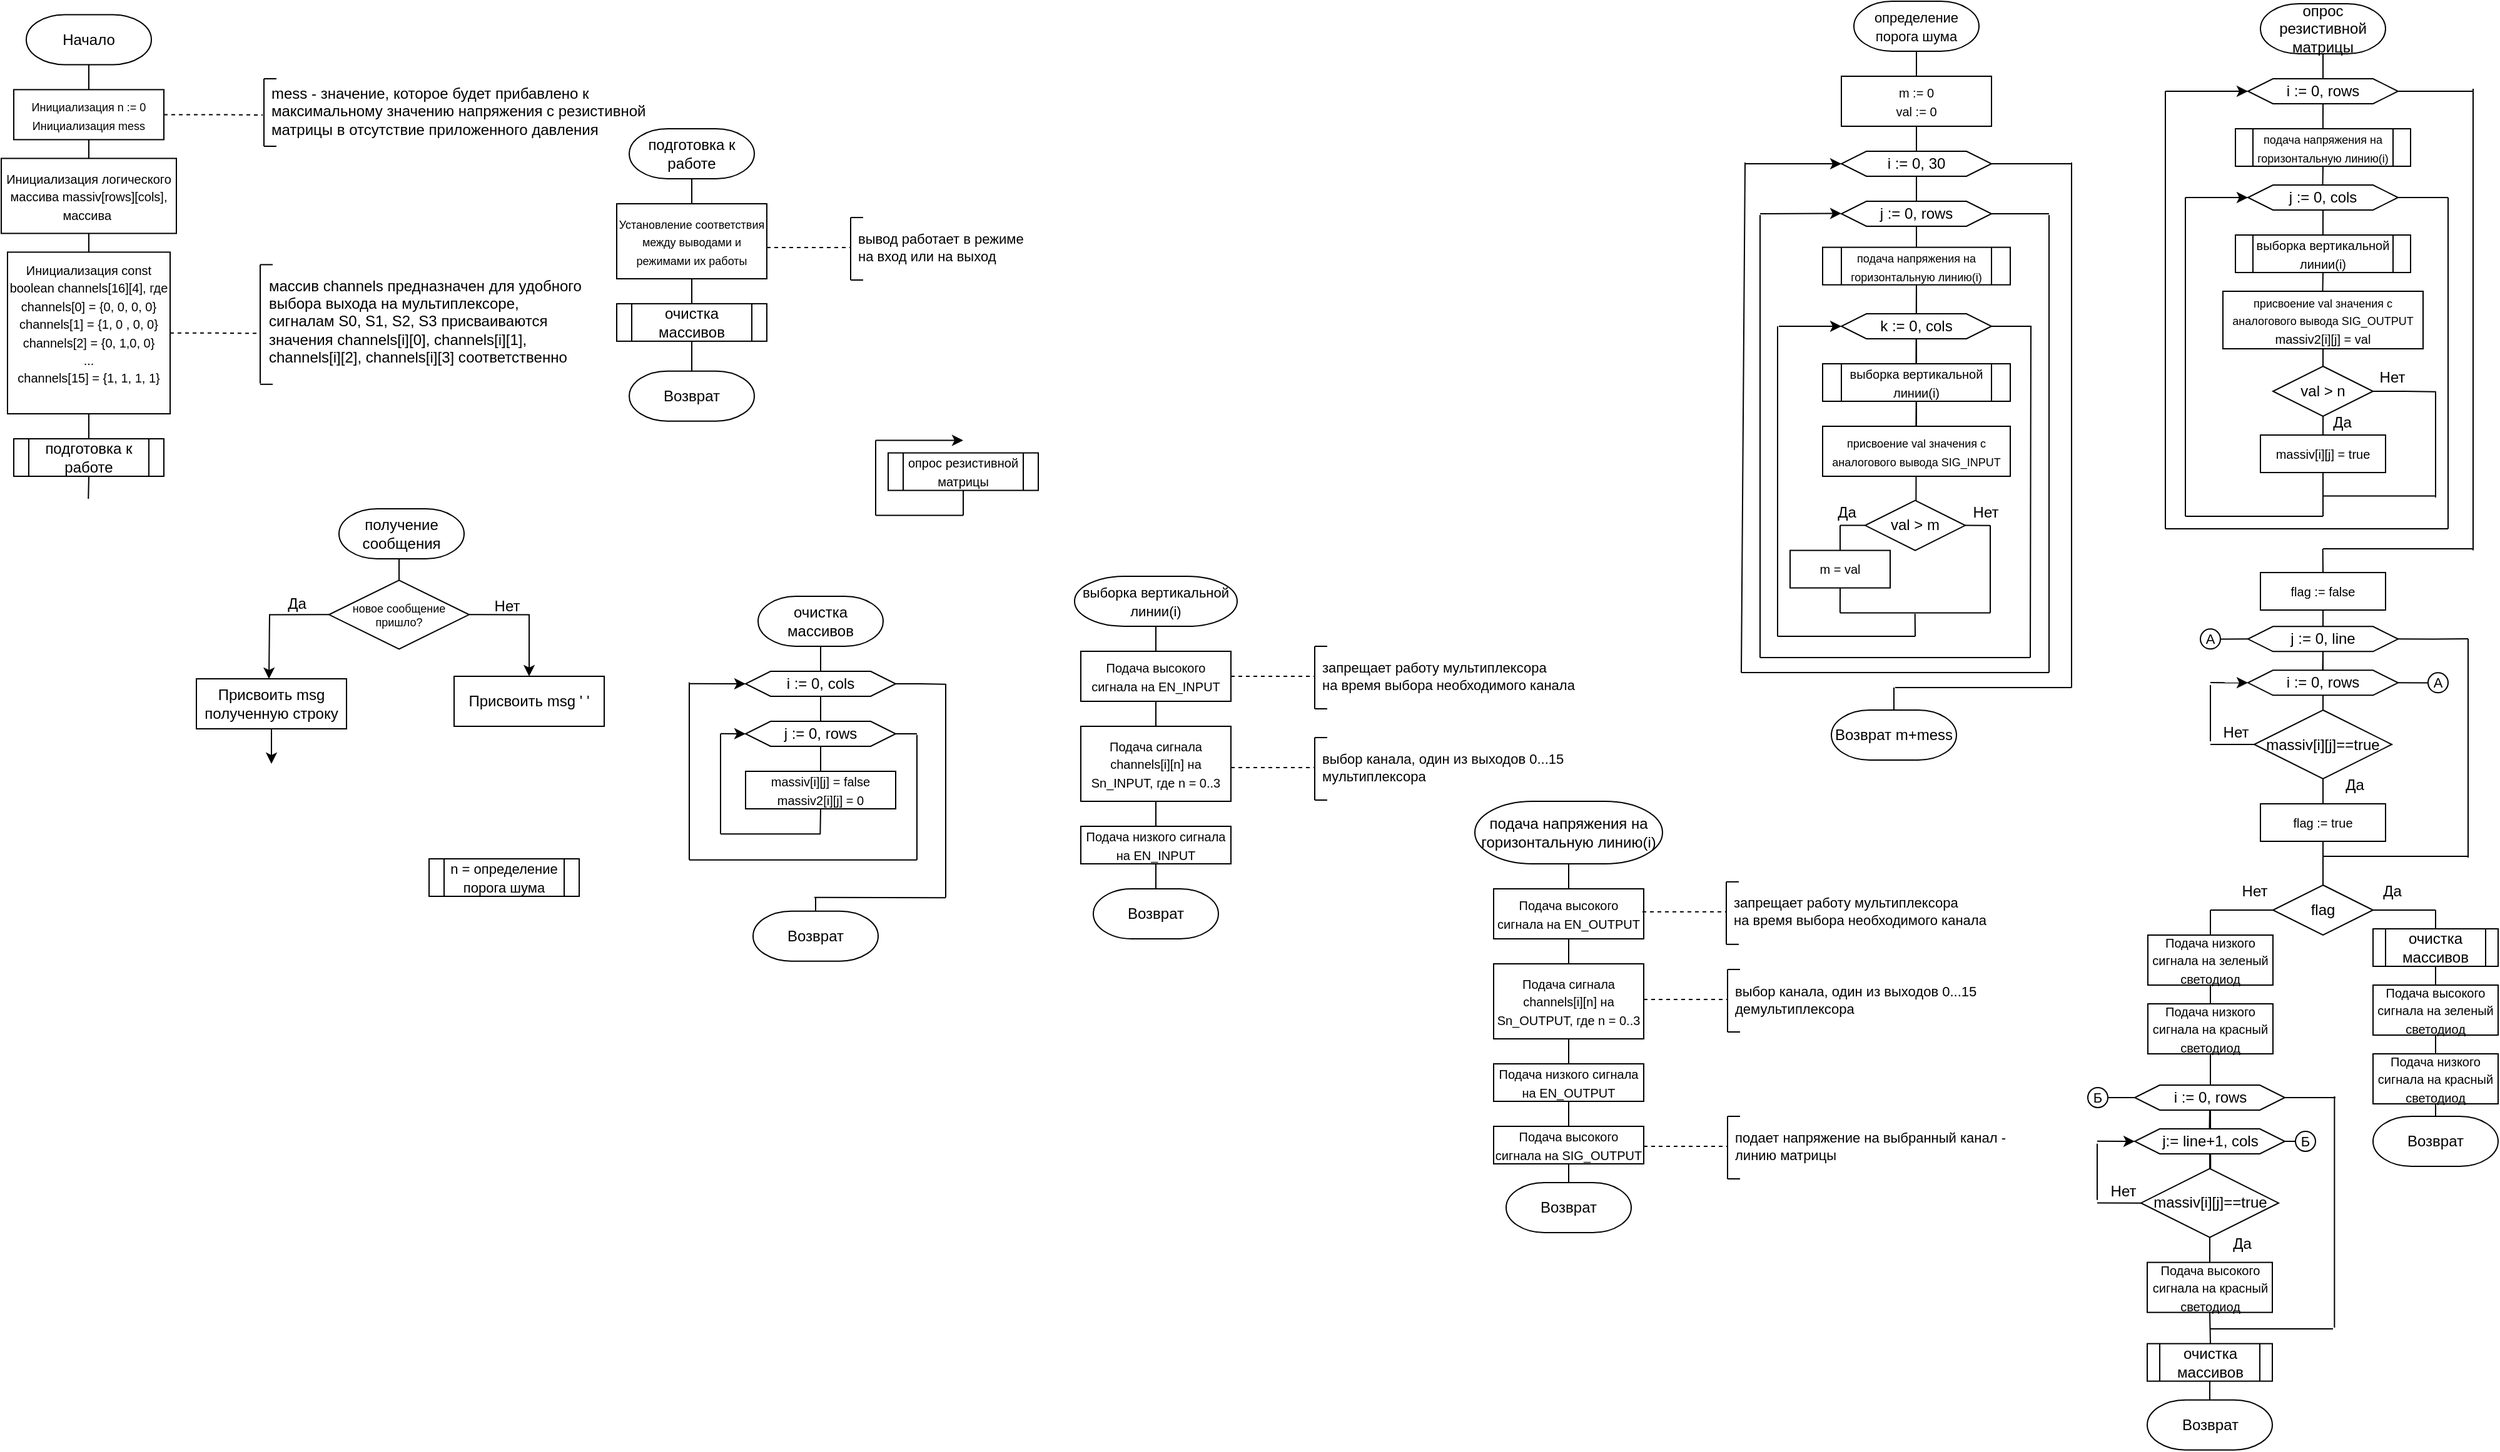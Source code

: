 <mxfile version="17.2.1" type="device"><diagram id="8kyTUhNMCRyWUVqVg9xm" name="Page-1"><mxGraphModel dx="2306" dy="363" grid="1" gridSize="2" guides="1" tooltips="1" connect="1" arrows="1" fold="1" page="1" pageScale="1" pageWidth="827" pageHeight="1169" math="0" shadow="0"><root><mxCell id="0"/><mxCell id="1" parent="0"/><mxCell id="zZtaFJtEICCM5j9h15Vh-9" style="edgeStyle=orthogonalEdgeStyle;rounded=0;orthogonalLoop=1;jettySize=auto;html=1;entryX=0.5;entryY=0;entryDx=0;entryDy=0;endArrow=none;endFill=0;" parent="1" source="zZtaFJtEICCM5j9h15Vh-1" target="zZtaFJtEICCM5j9h15Vh-8" edge="1"><mxGeometry relative="1" as="geometry"/></mxCell><mxCell id="zZtaFJtEICCM5j9h15Vh-1" value="Начало" style="strokeWidth=1;html=1;shape=mxgraph.flowchart.terminator;whiteSpace=wrap;" parent="1" vertex="1"><mxGeometry x="-1506" y="28.71" width="100" height="40" as="geometry"/></mxCell><mxCell id="zZtaFJtEICCM5j9h15Vh-5" style="edgeStyle=orthogonalEdgeStyle;rounded=0;orthogonalLoop=1;jettySize=auto;html=1;exitX=0.5;exitY=1;exitDx=0;exitDy=0;exitPerimeter=0;entryX=0.5;entryY=0;entryDx=0;entryDy=0;endArrow=none;endFill=0;" parent="1" source="zZtaFJtEICCM5j9h15Vh-3" target="zZtaFJtEICCM5j9h15Vh-4" edge="1"><mxGeometry relative="1" as="geometry"/></mxCell><mxCell id="zZtaFJtEICCM5j9h15Vh-3" value="подготовка к работе" style="strokeWidth=1;html=1;shape=mxgraph.flowchart.terminator;whiteSpace=wrap;" parent="1" vertex="1"><mxGeometry x="-1024" y="120" width="100" height="40" as="geometry"/></mxCell><mxCell id="zZtaFJtEICCM5j9h15Vh-7" style="edgeStyle=orthogonalEdgeStyle;rounded=0;orthogonalLoop=1;jettySize=auto;html=1;exitX=0.5;exitY=1;exitDx=0;exitDy=0;entryX=0.5;entryY=0;entryDx=0;entryDy=0;endArrow=none;endFill=0;" parent="1" source="zZtaFJtEICCM5j9h15Vh-4" target="zZtaFJtEICCM5j9h15Vh-6" edge="1"><mxGeometry relative="1" as="geometry"/></mxCell><mxCell id="zZtaFJtEICCM5j9h15Vh-4" value="&lt;font style=&quot;font-size: 9px&quot;&gt;Инициирование последовательного канала передачи со скоростью 9600 бод&lt;/font&gt;" style="rounded=0;whiteSpace=wrap;html=1;strokeWidth=1;" parent="1" vertex="1"><mxGeometry x="-1034" y="180" width="120" height="60" as="geometry"/></mxCell><mxCell id="zZtaFJtEICCM5j9h15Vh-14" style="edgeStyle=orthogonalEdgeStyle;rounded=0;orthogonalLoop=1;jettySize=auto;html=1;exitX=0.5;exitY=1;exitDx=0;exitDy=0;entryX=0.5;entryY=0;entryDx=0;entryDy=0;endArrow=none;endFill=0;" parent="1" source="zZtaFJtEICCM5j9h15Vh-6" target="zZtaFJtEICCM5j9h15Vh-11" edge="1"><mxGeometry relative="1" as="geometry"/></mxCell><mxCell id="zZtaFJtEICCM5j9h15Vh-6" value="&lt;font style=&quot;font-size: 9px&quot;&gt;Установление соответствия между выводами и режимами их работы&lt;/font&gt;" style="rounded=0;whiteSpace=wrap;html=1;strokeWidth=1;" parent="1" vertex="1"><mxGeometry x="-1034" y="180" width="120" height="60" as="geometry"/></mxCell><mxCell id="zZtaFJtEICCM5j9h15Vh-13" style="edgeStyle=orthogonalEdgeStyle;rounded=0;orthogonalLoop=1;jettySize=auto;html=1;exitX=0.5;exitY=1;exitDx=0;exitDy=0;entryX=0.5;entryY=0;entryDx=0;entryDy=0;endArrow=none;endFill=0;" parent="1" source="zZtaFJtEICCM5j9h15Vh-8" target="zZtaFJtEICCM5j9h15Vh-12" edge="1"><mxGeometry relative="1" as="geometry"/></mxCell><mxCell id="zZtaFJtEICCM5j9h15Vh-8" value="&lt;font style=&quot;font-size: 9px&quot;&gt;Инициализация n := 0&lt;br&gt;Инициализация&amp;nbsp;mess&lt;br&gt;&lt;/font&gt;" style="rounded=0;whiteSpace=wrap;html=1;strokeWidth=1;" parent="1" vertex="1"><mxGeometry x="-1516" y="88.71" width="120" height="40" as="geometry"/></mxCell><mxCell id="zZtaFJtEICCM5j9h15Vh-16" style="edgeStyle=orthogonalEdgeStyle;rounded=0;orthogonalLoop=1;jettySize=auto;html=1;exitX=0.5;exitY=1;exitDx=0;exitDy=0;entryX=0.5;entryY=0;entryDx=0;entryDy=0;entryPerimeter=0;endArrow=none;endFill=0;" parent="1" source="zZtaFJtEICCM5j9h15Vh-11" target="zZtaFJtEICCM5j9h15Vh-15" edge="1"><mxGeometry relative="1" as="geometry"/></mxCell><mxCell id="zZtaFJtEICCM5j9h15Vh-11" value="очистка массивов" style="shape=process;whiteSpace=wrap;html=1;backgroundOutline=1;strokeWidth=1;" parent="1" vertex="1"><mxGeometry x="-1034" y="259.95" width="120" height="30" as="geometry"/></mxCell><mxCell id="sFLMJ0tkxUmu1ga14IVL-1" style="edgeStyle=orthogonalEdgeStyle;rounded=0;orthogonalLoop=1;jettySize=auto;html=1;exitX=1;exitY=0.5;exitDx=0;exitDy=0;endArrow=none;endFill=0;dashed=1;" parent="1" source="zZtaFJtEICCM5j9h15Vh-12" edge="1"><mxGeometry relative="1" as="geometry"><mxPoint x="-1319" y="283.71" as="targetPoint"/></mxGeometry></mxCell><mxCell id="zZtaFJtEICCM5j9h15Vh-12" value="&lt;font size=&quot;1&quot;&gt;Инициализация const boolean channels[16][4], где channels[0] = {0, 0, 0, 0}&lt;br&gt;channels[1] = {1, 0 , 0, 0}&lt;br&gt;channels[2] = {0, 1,0, 0}&lt;br&gt;...&lt;br&gt;&lt;/font&gt;&lt;span style=&quot;font-size: x-small&quot;&gt;channels[15] = {1, 1, 1, 1}&lt;/span&gt;&lt;font size=&quot;1&quot;&gt;&lt;br&gt;&lt;br&gt;&lt;/font&gt;" style="rounded=0;whiteSpace=wrap;html=1;strokeWidth=1;" parent="1" vertex="1"><mxGeometry x="-1521" y="218.71" width="130" height="129.29" as="geometry"/></mxCell><mxCell id="zZtaFJtEICCM5j9h15Vh-15" value="Возврат" style="strokeWidth=1;html=1;shape=mxgraph.flowchart.terminator;whiteSpace=wrap;" parent="1" vertex="1"><mxGeometry x="-1024" y="313.83" width="100" height="40" as="geometry"/></mxCell><mxCell id="zZtaFJtEICCM5j9h15Vh-19" style="edgeStyle=orthogonalEdgeStyle;rounded=0;orthogonalLoop=1;jettySize=auto;html=1;entryX=0.5;entryY=0;entryDx=0;entryDy=0;endArrow=none;endFill=0;" parent="1" source="zZtaFJtEICCM5j9h15Vh-17" target="zZtaFJtEICCM5j9h15Vh-18" edge="1"><mxGeometry relative="1" as="geometry"/></mxCell><mxCell id="zZtaFJtEICCM5j9h15Vh-17" value="&lt;span style=&quot;font-size: 11px&quot;&gt;определение порога шума&lt;/span&gt;" style="strokeWidth=1;html=1;shape=mxgraph.flowchart.terminator;whiteSpace=wrap;" parent="1" vertex="1"><mxGeometry x="-45" y="18" width="100" height="40" as="geometry"/></mxCell><mxCell id="zZtaFJtEICCM5j9h15Vh-21" style="edgeStyle=orthogonalEdgeStyle;rounded=0;orthogonalLoop=1;jettySize=auto;html=1;exitX=0.5;exitY=1;exitDx=0;exitDy=0;entryX=0.5;entryY=0;entryDx=0;entryDy=0;endArrow=none;endFill=0;" parent="1" source="zZtaFJtEICCM5j9h15Vh-18" edge="1"><mxGeometry relative="1" as="geometry"><mxPoint x="5" y="138" as="targetPoint"/></mxGeometry></mxCell><mxCell id="zZtaFJtEICCM5j9h15Vh-18" value="&lt;font size=&quot;1&quot;&gt;m := 0&lt;br&gt;val := 0&lt;br&gt;&lt;/font&gt;" style="rounded=0;whiteSpace=wrap;html=1;strokeWidth=1;" parent="1" vertex="1"><mxGeometry x="-55" y="78" width="120" height="40" as="geometry"/></mxCell><mxCell id="zZtaFJtEICCM5j9h15Vh-23" style="edgeStyle=orthogonalEdgeStyle;rounded=0;orthogonalLoop=1;jettySize=auto;html=1;exitX=0.5;exitY=1;exitDx=0;exitDy=0;entryX=0.5;entryY=0;entryDx=0;entryDy=0;endArrow=none;endFill=0;" parent="1" target="zZtaFJtEICCM5j9h15Vh-22" edge="1"><mxGeometry relative="1" as="geometry"><mxPoint x="5" y="118" as="sourcePoint"/></mxGeometry></mxCell><mxCell id="zZtaFJtEICCM5j9h15Vh-24" style="edgeStyle=orthogonalEdgeStyle;rounded=0;orthogonalLoop=1;jettySize=auto;html=1;exitX=0.5;exitY=1;exitDx=0;exitDy=0;endArrow=none;endFill=0;" parent="1" source="zZtaFJtEICCM5j9h15Vh-22" edge="1"><mxGeometry relative="1" as="geometry"><mxPoint x="4.667" y="318" as="targetPoint"/></mxGeometry></mxCell><mxCell id="wDvKu-1FqMocd7uHV_Du-10" style="edgeStyle=orthogonalEdgeStyle;rounded=0;orthogonalLoop=1;jettySize=auto;html=1;exitX=1;exitY=0.5;exitDx=0;exitDy=0;fontSize=11;endArrow=none;endFill=0;" parent="1" source="zZtaFJtEICCM5j9h15Vh-22" edge="1"><mxGeometry relative="1" as="geometry"><mxPoint x="129" y="148" as="targetPoint"/></mxGeometry></mxCell><mxCell id="zZtaFJtEICCM5j9h15Vh-22" value="i := 0, 30" style="shape=hexagon;perimeter=hexagonPerimeter2;whiteSpace=wrap;html=1;fixedSize=1;strokeWidth=1;" parent="1" vertex="1"><mxGeometry x="-55" y="138" width="120" height="20" as="geometry"/></mxCell><mxCell id="zZtaFJtEICCM5j9h15Vh-26" style="edgeStyle=orthogonalEdgeStyle;rounded=0;orthogonalLoop=1;jettySize=auto;html=1;exitX=0.5;exitY=1;exitDx=0;exitDy=0;endArrow=none;endFill=0;startArrow=none;" parent="1" source="zZtaFJtEICCM5j9h15Vh-27" edge="1"><mxGeometry relative="1" as="geometry"><mxPoint x="4.667" y="368" as="targetPoint"/></mxGeometry></mxCell><mxCell id="zZtaFJtEICCM5j9h15Vh-28" style="edgeStyle=orthogonalEdgeStyle;rounded=0;orthogonalLoop=1;jettySize=auto;html=1;exitX=0.5;exitY=1;exitDx=0;exitDy=0;endArrow=none;endFill=0;" parent="1" source="zZtaFJtEICCM5j9h15Vh-27" edge="1"><mxGeometry relative="1" as="geometry"><mxPoint x="4.667" y="418" as="targetPoint"/></mxGeometry></mxCell><mxCell id="6ilfWoMQFuUB5bi4aClI-32" style="edgeStyle=orthogonalEdgeStyle;rounded=0;orthogonalLoop=1;jettySize=auto;html=1;exitX=1;exitY=0.5;exitDx=0;exitDy=0;startArrow=none;startFill=0;endArrow=none;endFill=0;" parent="1" source="zZtaFJtEICCM5j9h15Vh-25" edge="1"><mxGeometry relative="1" as="geometry"><mxPoint x="111" y="188" as="targetPoint"/></mxGeometry></mxCell><mxCell id="zZtaFJtEICCM5j9h15Vh-25" value="j := 0, rows" style="shape=hexagon;perimeter=hexagonPerimeter2;whiteSpace=wrap;html=1;fixedSize=1;strokeWidth=1;" parent="1" vertex="1"><mxGeometry x="-55" y="178" width="120" height="20" as="geometry"/></mxCell><mxCell id="zZtaFJtEICCM5j9h15Vh-29" value="&lt;font style=&quot;font-size: 9px&quot;&gt;присвоение val значения с аналогового вывода SIG_INPUT&lt;/font&gt;" style="rounded=0;whiteSpace=wrap;html=1;strokeWidth=1;" parent="1" vertex="1"><mxGeometry x="-70" y="358" width="150" height="40" as="geometry"/></mxCell><mxCell id="zZtaFJtEICCM5j9h15Vh-32" style="edgeStyle=orthogonalEdgeStyle;rounded=0;orthogonalLoop=1;jettySize=auto;html=1;exitX=0;exitY=0.5;exitDx=0;exitDy=0;endArrow=none;endFill=0;" parent="1" source="zZtaFJtEICCM5j9h15Vh-31" edge="1"><mxGeometry relative="1" as="geometry"><mxPoint x="-56" y="437.623" as="targetPoint"/></mxGeometry></mxCell><mxCell id="zZtaFJtEICCM5j9h15Vh-34" style="edgeStyle=orthogonalEdgeStyle;rounded=0;orthogonalLoop=1;jettySize=auto;html=1;exitX=1;exitY=0.5;exitDx=0;exitDy=0;endArrow=none;endFill=0;" parent="1" source="zZtaFJtEICCM5j9h15Vh-31" edge="1"><mxGeometry relative="1" as="geometry"><mxPoint x="64" y="437.324" as="targetPoint"/></mxGeometry></mxCell><mxCell id="zZtaFJtEICCM5j9h15Vh-31" value="val &amp;gt; m" style="rhombus;whiteSpace=wrap;html=1;strokeWidth=1;" parent="1" vertex="1"><mxGeometry x="-36" y="417.29" width="80" height="40" as="geometry"/></mxCell><mxCell id="zZtaFJtEICCM5j9h15Vh-33" value="Да" style="text;html=1;align=center;verticalAlign=middle;resizable=0;points=[];autosize=1;strokeColor=none;" parent="1" vertex="1"><mxGeometry x="-66" y="417.29" width="30" height="20" as="geometry"/></mxCell><mxCell id="zZtaFJtEICCM5j9h15Vh-35" value="Нет" style="text;html=1;align=center;verticalAlign=middle;resizable=0;points=[];autosize=1;strokeColor=none;" parent="1" vertex="1"><mxGeometry x="40" y="417.29" width="40" height="20" as="geometry"/></mxCell><mxCell id="zZtaFJtEICCM5j9h15Vh-36" value="" style="endArrow=none;html=1;" parent="1" edge="1"><mxGeometry width="50" height="50" relative="1" as="geometry"><mxPoint x="-56" y="457.29" as="sourcePoint"/><mxPoint x="-56" y="437.29" as="targetPoint"/></mxGeometry></mxCell><mxCell id="zZtaFJtEICCM5j9h15Vh-40" style="edgeStyle=orthogonalEdgeStyle;rounded=0;orthogonalLoop=1;jettySize=auto;html=1;exitX=0.5;exitY=1;exitDx=0;exitDy=0;endArrow=none;endFill=0;" parent="1" source="zZtaFJtEICCM5j9h15Vh-37" edge="1"><mxGeometry relative="1" as="geometry"><mxPoint x="-56.034" y="507.29" as="targetPoint"/></mxGeometry></mxCell><mxCell id="zZtaFJtEICCM5j9h15Vh-37" value="&lt;font size=&quot;1&quot;&gt;m = val&lt;br&gt;&lt;/font&gt;" style="rounded=0;whiteSpace=wrap;html=1;strokeWidth=1;" parent="1" vertex="1"><mxGeometry x="-96" y="457.29" width="80" height="30" as="geometry"/></mxCell><mxCell id="zZtaFJtEICCM5j9h15Vh-38" value="" style="endArrow=none;html=1;" parent="1" edge="1"><mxGeometry width="50" height="50" relative="1" as="geometry"><mxPoint x="64" y="507.29" as="sourcePoint"/><mxPoint x="64" y="437.29" as="targetPoint"/></mxGeometry></mxCell><mxCell id="zZtaFJtEICCM5j9h15Vh-39" value="" style="endArrow=none;html=1;" parent="1" edge="1"><mxGeometry width="50" height="50" relative="1" as="geometry"><mxPoint x="-56" y="507.29" as="sourcePoint"/><mxPoint x="64" y="507.29" as="targetPoint"/></mxGeometry></mxCell><mxCell id="zZtaFJtEICCM5j9h15Vh-41" value="" style="endArrow=none;html=1;" parent="1" edge="1"><mxGeometry width="50" height="50" relative="1" as="geometry"><mxPoint x="4" y="526" as="sourcePoint"/><mxPoint x="3.83" y="508" as="targetPoint"/></mxGeometry></mxCell><mxCell id="zZtaFJtEICCM5j9h15Vh-43" value="" style="endArrow=none;html=1;" parent="1" edge="1"><mxGeometry width="50" height="50" relative="1" as="geometry"><mxPoint x="-106" y="526" as="sourcePoint"/><mxPoint x="-106" y="278" as="targetPoint"/></mxGeometry></mxCell><mxCell id="zZtaFJtEICCM5j9h15Vh-27" value="&lt;font style=&quot;font-size: 9px&quot;&gt;подача напряжения на горизонтальную линию(i)&lt;/font&gt;" style="shape=process;whiteSpace=wrap;html=1;backgroundOutline=1;strokeWidth=1;" parent="1" vertex="1"><mxGeometry x="-70" y="214.83" width="150" height="30" as="geometry"/></mxCell><mxCell id="zZtaFJtEICCM5j9h15Vh-57" value="" style="endArrow=classic;html=1;" parent="1" edge="1"><mxGeometry width="50" height="50" relative="1" as="geometry"><mxPoint x="-120" y="188" as="sourcePoint"/><mxPoint x="-55" y="187.71" as="targetPoint"/></mxGeometry></mxCell><mxCell id="zZtaFJtEICCM5j9h15Vh-59" value="" style="endArrow=none;html=1;" parent="1" edge="1"><mxGeometry width="50" height="50" relative="1" as="geometry"><mxPoint x="111" y="555" as="sourcePoint"/><mxPoint x="111" y="189" as="targetPoint"/></mxGeometry></mxCell><mxCell id="wDvKu-1FqMocd7uHV_Du-12" style="edgeStyle=orthogonalEdgeStyle;rounded=0;orthogonalLoop=1;jettySize=auto;html=1;exitX=0.5;exitY=0;exitDx=0;exitDy=0;exitPerimeter=0;fontSize=11;endArrow=none;endFill=0;" parent="1" source="zZtaFJtEICCM5j9h15Vh-62" edge="1"><mxGeometry relative="1" as="geometry"><mxPoint x="-13" y="567" as="targetPoint"/></mxGeometry></mxCell><mxCell id="zZtaFJtEICCM5j9h15Vh-62" value="Возврат&amp;nbsp;m+mess" style="strokeWidth=1;html=1;shape=mxgraph.flowchart.terminator;whiteSpace=wrap;" parent="1" vertex="1"><mxGeometry x="-63" y="585" width="100" height="40" as="geometry"/></mxCell><mxCell id="zZtaFJtEICCM5j9h15Vh-72" style="edgeStyle=orthogonalEdgeStyle;rounded=0;orthogonalLoop=1;jettySize=auto;html=1;exitX=0.5;exitY=1;exitDx=0;exitDy=0;exitPerimeter=0;entryX=0.5;entryY=0;entryDx=0;entryDy=0;endArrow=none;endFill=0;" parent="1" source="zZtaFJtEICCM5j9h15Vh-63" target="zZtaFJtEICCM5j9h15Vh-70" edge="1"><mxGeometry relative="1" as="geometry"/></mxCell><mxCell id="zZtaFJtEICCM5j9h15Vh-63" value="&lt;font style=&quot;font-size: 11px&quot;&gt;выборка вертикальной&lt;br&gt;линии(i)&lt;/font&gt;" style="strokeWidth=1;html=1;shape=mxgraph.flowchart.terminator;whiteSpace=wrap;" parent="1" vertex="1"><mxGeometry x="-668" y="478" width="130" height="40" as="geometry"/></mxCell><mxCell id="zZtaFJtEICCM5j9h15Vh-65" value="&lt;font style=&quot;font-size: 10px&quot;&gt;опрос резистивной матрицы&lt;/font&gt;" style="shape=process;whiteSpace=wrap;html=1;backgroundOutline=1;strokeWidth=1;" parent="1" vertex="1"><mxGeometry x="-817" y="379.29" width="120" height="30" as="geometry"/></mxCell><mxCell id="zZtaFJtEICCM5j9h15Vh-66" value="" style="endArrow=none;html=1;entryX=0.5;entryY=1;entryDx=0;entryDy=0;" parent="1" target="zZtaFJtEICCM5j9h15Vh-65" edge="1"><mxGeometry width="50" height="50" relative="1" as="geometry"><mxPoint x="-757" y="429.29" as="sourcePoint"/><mxPoint x="-757" y="469.29" as="targetPoint"/></mxGeometry></mxCell><mxCell id="zZtaFJtEICCM5j9h15Vh-67" value="" style="endArrow=none;html=1;" parent="1" edge="1"><mxGeometry width="50" height="50" relative="1" as="geometry"><mxPoint x="-827" y="429.29" as="sourcePoint"/><mxPoint x="-757" y="429.29" as="targetPoint"/></mxGeometry></mxCell><mxCell id="zZtaFJtEICCM5j9h15Vh-68" value="" style="endArrow=none;html=1;" parent="1" edge="1"><mxGeometry width="50" height="50" relative="1" as="geometry"><mxPoint x="-827" y="429.29" as="sourcePoint"/><mxPoint x="-827" y="369.29" as="targetPoint"/></mxGeometry></mxCell><mxCell id="zZtaFJtEICCM5j9h15Vh-69" value="" style="endArrow=classic;html=1;" parent="1" edge="1"><mxGeometry width="50" height="50" relative="1" as="geometry"><mxPoint x="-827" y="369.29" as="sourcePoint"/><mxPoint x="-757" y="369.29" as="targetPoint"/></mxGeometry></mxCell><mxCell id="zZtaFJtEICCM5j9h15Vh-74" style="edgeStyle=orthogonalEdgeStyle;rounded=0;orthogonalLoop=1;jettySize=auto;html=1;exitX=0.5;exitY=1;exitDx=0;exitDy=0;entryX=0.5;entryY=0;entryDx=0;entryDy=0;endArrow=none;endFill=0;" parent="1" source="zZtaFJtEICCM5j9h15Vh-70" target="zZtaFJtEICCM5j9h15Vh-73" edge="1"><mxGeometry relative="1" as="geometry"/></mxCell><mxCell id="zZtaFJtEICCM5j9h15Vh-70" value="&lt;font size=&quot;1&quot;&gt;Подача высокого сигнала на EN_INPUT&lt;/font&gt;" style="rounded=0;whiteSpace=wrap;html=1;strokeWidth=1;" parent="1" vertex="1"><mxGeometry x="-663" y="538" width="120" height="40" as="geometry"/></mxCell><mxCell id="zZtaFJtEICCM5j9h15Vh-78" style="edgeStyle=orthogonalEdgeStyle;rounded=0;orthogonalLoop=1;jettySize=auto;html=1;exitX=0.5;exitY=1;exitDx=0;exitDy=0;entryX=0.5;entryY=0;entryDx=0;entryDy=0;endArrow=none;endFill=0;" parent="1" source="zZtaFJtEICCM5j9h15Vh-73" target="zZtaFJtEICCM5j9h15Vh-75" edge="1"><mxGeometry relative="1" as="geometry"/></mxCell><mxCell id="zZtaFJtEICCM5j9h15Vh-73" value="&lt;font size=&quot;1&quot;&gt;Подача сигнала channels[i][n] на Sn_INPUT, где n = 0..3&lt;/font&gt;" style="rounded=0;whiteSpace=wrap;html=1;strokeWidth=1;" parent="1" vertex="1"><mxGeometry x="-663" y="598" width="120" height="60" as="geometry"/></mxCell><mxCell id="zZtaFJtEICCM5j9h15Vh-77" style="edgeStyle=orthogonalEdgeStyle;rounded=0;orthogonalLoop=1;jettySize=auto;html=1;exitX=0.5;exitY=1;exitDx=0;exitDy=0;entryX=0.5;entryY=0;entryDx=0;entryDy=0;endArrow=none;endFill=0;" parent="1" source="zZtaFJtEICCM5j9h15Vh-75" edge="1"><mxGeometry relative="1" as="geometry"><mxPoint x="-603" y="728" as="targetPoint"/></mxGeometry></mxCell><mxCell id="zZtaFJtEICCM5j9h15Vh-75" value="&lt;font size=&quot;1&quot;&gt;Подача низкого сигнала на EN_INPUT&lt;/font&gt;" style="rounded=0;whiteSpace=wrap;html=1;strokeWidth=1;" parent="1" vertex="1"><mxGeometry x="-663" y="678" width="120" height="30" as="geometry"/></mxCell><mxCell id="zZtaFJtEICCM5j9h15Vh-83" value="Возврат" style="strokeWidth=1;html=1;shape=mxgraph.flowchart.terminator;whiteSpace=wrap;" parent="1" vertex="1"><mxGeometry x="-653" y="728" width="100" height="40" as="geometry"/></mxCell><mxCell id="zZtaFJtEICCM5j9h15Vh-87" style="edgeStyle=orthogonalEdgeStyle;rounded=0;orthogonalLoop=1;jettySize=auto;html=1;exitX=0.5;exitY=1;exitDx=0;exitDy=0;exitPerimeter=0;entryX=0.5;entryY=0;entryDx=0;entryDy=0;endArrow=none;endFill=0;" parent="1" source="zZtaFJtEICCM5j9h15Vh-85" target="zZtaFJtEICCM5j9h15Vh-86" edge="1"><mxGeometry relative="1" as="geometry"/></mxCell><mxCell id="zZtaFJtEICCM5j9h15Vh-85" value="опрос резистивной матрицы" style="strokeWidth=1;html=1;shape=mxgraph.flowchart.terminator;whiteSpace=wrap;" parent="1" vertex="1"><mxGeometry x="280" y="20" width="100" height="40" as="geometry"/></mxCell><mxCell id="zZtaFJtEICCM5j9h15Vh-88" style="edgeStyle=orthogonalEdgeStyle;rounded=0;orthogonalLoop=1;jettySize=auto;html=1;exitX=0.5;exitY=1;exitDx=0;exitDy=0;endArrow=none;endFill=0;" parent="1" source="zZtaFJtEICCM5j9h15Vh-86" edge="1"><mxGeometry relative="1" as="geometry"><mxPoint x="329.966" y="120" as="targetPoint"/></mxGeometry></mxCell><mxCell id="wDvKu-1FqMocd7uHV_Du-34" style="edgeStyle=orthogonalEdgeStyle;rounded=0;orthogonalLoop=1;jettySize=auto;html=1;exitX=1;exitY=0.5;exitDx=0;exitDy=0;fontSize=11;endArrow=none;endFill=0;" parent="1" source="zZtaFJtEICCM5j9h15Vh-86" edge="1"><mxGeometry relative="1" as="geometry"><mxPoint x="450" y="90" as="targetPoint"/></mxGeometry></mxCell><mxCell id="zZtaFJtEICCM5j9h15Vh-86" value="i := 0, rows" style="shape=hexagon;perimeter=hexagonPerimeter2;whiteSpace=wrap;html=1;fixedSize=1;strokeWidth=1;" parent="1" vertex="1"><mxGeometry x="270" y="80" width="120" height="20" as="geometry"/></mxCell><mxCell id="zZtaFJtEICCM5j9h15Vh-90" style="edgeStyle=orthogonalEdgeStyle;rounded=0;orthogonalLoop=1;jettySize=auto;html=1;exitX=0.5;exitY=1;exitDx=0;exitDy=0;endArrow=none;endFill=0;" parent="1" source="zZtaFJtEICCM5j9h15Vh-89" edge="1"><mxGeometry relative="1" as="geometry"><mxPoint x="329.667" y="170" as="targetPoint"/></mxGeometry></mxCell><mxCell id="zZtaFJtEICCM5j9h15Vh-89" value="&lt;span style=&quot;font-size: 9px&quot;&gt;подача напряжения на горизонтальную линию(i)&lt;/span&gt;" style="shape=process;whiteSpace=wrap;html=1;backgroundOutline=1;strokeWidth=1;" parent="1" vertex="1"><mxGeometry x="260" y="120" width="140" height="30" as="geometry"/></mxCell><mxCell id="zZtaFJtEICCM5j9h15Vh-93" style="edgeStyle=orthogonalEdgeStyle;rounded=0;orthogonalLoop=1;jettySize=auto;html=1;exitX=0.5;exitY=1;exitDx=0;exitDy=0;entryX=0.5;entryY=0;entryDx=0;entryDy=0;endArrow=none;endFill=0;" parent="1" source="zZtaFJtEICCM5j9h15Vh-91" target="zZtaFJtEICCM5j9h15Vh-92" edge="1"><mxGeometry relative="1" as="geometry"/></mxCell><mxCell id="xF6emcSsk-DBrakqkhx1-33" style="edgeStyle=orthogonalEdgeStyle;rounded=0;orthogonalLoop=1;jettySize=auto;html=1;exitX=0.5;exitY=1;exitDx=0;exitDy=0;endArrow=none;endFill=0;" parent="1" edge="1"><mxGeometry relative="1" as="geometry"><mxPoint x="330.001" y="365" as="targetPoint"/><mxPoint x="330.06" y="345" as="sourcePoint"/></mxGeometry></mxCell><mxCell id="YkTOVpLYQljzUp2-gKps-41" style="edgeStyle=orthogonalEdgeStyle;rounded=0;orthogonalLoop=1;jettySize=auto;html=1;exitX=1;exitY=0.5;exitDx=0;exitDy=0;endArrow=none;endFill=0;" parent="1" source="zZtaFJtEICCM5j9h15Vh-92" edge="1"><mxGeometry relative="1" as="geometry"><mxPoint x="420" y="330.345" as="targetPoint"/></mxGeometry></mxCell><mxCell id="zZtaFJtEICCM5j9h15Vh-92" value="val &amp;gt; n" style="rhombus;whiteSpace=wrap;html=1;strokeWidth=1;" parent="1" vertex="1"><mxGeometry x="290" y="310" width="80" height="40" as="geometry"/></mxCell><mxCell id="zZtaFJtEICCM5j9h15Vh-95" value="Да" style="text;html=1;align=center;verticalAlign=middle;resizable=0;points=[];autosize=1;strokeColor=none;" parent="1" vertex="1"><mxGeometry x="330" y="345" width="30" height="20" as="geometry"/></mxCell><mxCell id="6nGB15PPC_i2SK0164GS-6" style="edgeStyle=orthogonalEdgeStyle;rounded=0;orthogonalLoop=1;jettySize=auto;html=1;exitX=0.5;exitY=1;exitDx=0;exitDy=0;endArrow=none;endFill=0;" parent="1" source="xF6emcSsk-DBrakqkhx1-1" edge="1"><mxGeometry relative="1" as="geometry"><mxPoint x="-1456.353" y="416" as="targetPoint"/></mxGeometry></mxCell><mxCell id="xF6emcSsk-DBrakqkhx1-1" value="подготовка к работе" style="shape=process;whiteSpace=wrap;html=1;backgroundOutline=1;strokeWidth=1;" parent="1" vertex="1"><mxGeometry x="-1516" y="368" width="120" height="30" as="geometry"/></mxCell><mxCell id="xF6emcSsk-DBrakqkhx1-2" value="" style="edgeStyle=orthogonalEdgeStyle;rounded=0;orthogonalLoop=1;jettySize=auto;html=1;exitX=0.5;exitY=1;exitDx=0;exitDy=0;endArrow=none;endFill=0;" parent="1" source="zZtaFJtEICCM5j9h15Vh-12" target="xF6emcSsk-DBrakqkhx1-1" edge="1"><mxGeometry relative="1" as="geometry"><mxPoint x="-757" y="429.29" as="targetPoint"/><mxPoint x="-757" y="309.29" as="sourcePoint"/></mxGeometry></mxCell><mxCell id="xF6emcSsk-DBrakqkhx1-6" style="edgeStyle=orthogonalEdgeStyle;rounded=0;orthogonalLoop=1;jettySize=auto;html=1;exitX=0.5;exitY=1;exitDx=0;exitDy=0;endArrow=none;endFill=0;" parent="1" source="xF6emcSsk-DBrakqkhx1-3" edge="1"><mxGeometry relative="1" as="geometry"><mxPoint x="330" y="430" as="targetPoint"/></mxGeometry></mxCell><mxCell id="xF6emcSsk-DBrakqkhx1-3" value="&lt;font size=&quot;1&quot;&gt;massiv[i][j] = true&lt;br&gt;&lt;/font&gt;" style="rounded=0;whiteSpace=wrap;html=1;strokeWidth=1;" parent="1" vertex="1"><mxGeometry x="280" y="365" width="100" height="30" as="geometry"/></mxCell><mxCell id="xF6emcSsk-DBrakqkhx1-40" value="" style="endArrow=none;html=1;" parent="1" edge="1"><mxGeometry width="50" height="50" relative="1" as="geometry"><mxPoint x="220" y="430" as="sourcePoint"/><mxPoint x="220" y="175" as="targetPoint"/></mxGeometry></mxCell><mxCell id="xF6emcSsk-DBrakqkhx1-44" value="" style="endArrow=none;html=1;" parent="1" edge="1"><mxGeometry width="50" height="50" relative="1" as="geometry"><mxPoint x="450" y="457.29" as="sourcePoint"/><mxPoint x="450" y="88" as="targetPoint"/></mxGeometry></mxCell><mxCell id="xF6emcSsk-DBrakqkhx1-46" value="" style="endArrow=none;html=1;" parent="1" edge="1"><mxGeometry width="50" height="50" relative="1" as="geometry"><mxPoint x="420" y="910" as="sourcePoint"/><mxPoint x="420" y="890" as="targetPoint"/></mxGeometry></mxCell><mxCell id="xF6emcSsk-DBrakqkhx1-47" value="Возврат" style="strokeWidth=1;html=1;shape=mxgraph.flowchart.terminator;whiteSpace=wrap;" parent="1" vertex="1"><mxGeometry x="370" y="910" width="100" height="40" as="geometry"/></mxCell><mxCell id="xF6emcSsk-DBrakqkhx1-48" value="" style="endArrow=none;html=1;" parent="1" edge="1"><mxGeometry width="50" height="50" relative="1" as="geometry"><mxPoint x="430" y="440" as="sourcePoint"/><mxPoint x="430" y="175" as="targetPoint"/></mxGeometry></mxCell><mxCell id="6ilfWoMQFuUB5bi4aClI-3" style="edgeStyle=orthogonalEdgeStyle;rounded=0;orthogonalLoop=1;jettySize=auto;html=1;exitX=0.5;exitY=1;exitDx=0;exitDy=0;exitPerimeter=0;entryX=0.5;entryY=0;entryDx=0;entryDy=0;endArrow=none;endFill=0;" parent="1" source="6ilfWoMQFuUB5bi4aClI-1" target="6ilfWoMQFuUB5bi4aClI-2" edge="1"><mxGeometry relative="1" as="geometry"><Array as="points"><mxPoint x="-871" y="540.83"/><mxPoint x="-871" y="540.83"/></Array></mxGeometry></mxCell><mxCell id="6ilfWoMQFuUB5bi4aClI-1" value="очистка массивов" style="strokeWidth=1;html=1;shape=mxgraph.flowchart.terminator;whiteSpace=wrap;" parent="1" vertex="1"><mxGeometry x="-921" y="494.0" width="100" height="40" as="geometry"/></mxCell><mxCell id="6ilfWoMQFuUB5bi4aClI-5" style="edgeStyle=orthogonalEdgeStyle;rounded=0;orthogonalLoop=1;jettySize=auto;html=1;exitX=0.5;exitY=1;exitDx=0;exitDy=0;entryX=0.5;entryY=0;entryDx=0;entryDy=0;endArrow=none;endFill=0;" parent="1" source="6ilfWoMQFuUB5bi4aClI-2" target="6ilfWoMQFuUB5bi4aClI-4" edge="1"><mxGeometry relative="1" as="geometry"/></mxCell><mxCell id="6ilfWoMQFuUB5bi4aClI-18" style="edgeStyle=orthogonalEdgeStyle;rounded=0;orthogonalLoop=1;jettySize=auto;html=1;exitX=1;exitY=0.5;exitDx=0;exitDy=0;startArrow=none;startFill=0;endArrow=none;endFill=0;" parent="1" source="6ilfWoMQFuUB5bi4aClI-2" edge="1"><mxGeometry relative="1" as="geometry"><mxPoint x="-771" y="564.333" as="targetPoint"/></mxGeometry></mxCell><mxCell id="6ilfWoMQFuUB5bi4aClI-2" value="i := 0, cols" style="shape=hexagon;perimeter=hexagonPerimeter2;whiteSpace=wrap;html=1;fixedSize=1;strokeWidth=1;" parent="1" vertex="1"><mxGeometry x="-931" y="554" width="120" height="20" as="geometry"/></mxCell><mxCell id="6ilfWoMQFuUB5bi4aClI-7" style="edgeStyle=orthogonalEdgeStyle;rounded=0;orthogonalLoop=1;jettySize=auto;html=1;exitX=0.5;exitY=1;exitDx=0;exitDy=0;entryX=0.5;entryY=0;entryDx=0;entryDy=0;endArrow=none;endFill=0;" parent="1" source="6ilfWoMQFuUB5bi4aClI-4" target="6ilfWoMQFuUB5bi4aClI-6" edge="1"><mxGeometry relative="1" as="geometry"/></mxCell><mxCell id="wDvKu-1FqMocd7uHV_Du-14" style="edgeStyle=orthogonalEdgeStyle;rounded=0;orthogonalLoop=1;jettySize=auto;html=1;exitX=1;exitY=0.5;exitDx=0;exitDy=0;fontSize=9;endArrow=none;endFill=0;" parent="1" source="6ilfWoMQFuUB5bi4aClI-4" edge="1"><mxGeometry relative="1" as="geometry"><mxPoint x="-794" y="603.973" as="targetPoint"/></mxGeometry></mxCell><mxCell id="6ilfWoMQFuUB5bi4aClI-4" value="j := 0, rows" style="shape=hexagon;perimeter=hexagonPerimeter2;whiteSpace=wrap;html=1;fixedSize=1;strokeWidth=1;" parent="1" vertex="1"><mxGeometry x="-931" y="594" width="120" height="20" as="geometry"/></mxCell><mxCell id="6ilfWoMQFuUB5bi4aClI-8" style="edgeStyle=orthogonalEdgeStyle;rounded=0;orthogonalLoop=1;jettySize=auto;html=1;exitX=0.5;exitY=1;exitDx=0;exitDy=0;endArrow=none;endFill=0;" parent="1" source="6ilfWoMQFuUB5bi4aClI-6" edge="1"><mxGeometry relative="1" as="geometry"><mxPoint x="-871.333" y="684" as="targetPoint"/></mxGeometry></mxCell><mxCell id="6ilfWoMQFuUB5bi4aClI-6" value="&lt;font size=&quot;1&quot;&gt;massiv[i][j] = false&lt;br&gt;&lt;/font&gt;&lt;span style=&quot;font-size: x-small&quot;&gt;massiv2[i][j] = 0&lt;/span&gt;&lt;font size=&quot;1&quot;&gt;&lt;br&gt;&lt;/font&gt;" style="rounded=0;whiteSpace=wrap;html=1;strokeWidth=1;" parent="1" vertex="1"><mxGeometry x="-931" y="634" width="120" height="30" as="geometry"/></mxCell><mxCell id="6ilfWoMQFuUB5bi4aClI-9" value="" style="endArrow=none;html=1;rounded=0;" parent="1" edge="1"><mxGeometry width="50" height="50" relative="1" as="geometry"><mxPoint x="-951" y="684.17" as="sourcePoint"/><mxPoint x="-871" y="684.17" as="targetPoint"/></mxGeometry></mxCell><mxCell id="6ilfWoMQFuUB5bi4aClI-10" value="" style="endArrow=none;html=1;rounded=0;" parent="1" edge="1"><mxGeometry width="50" height="50" relative="1" as="geometry"><mxPoint x="-951" y="684" as="sourcePoint"/><mxPoint x="-951" y="604" as="targetPoint"/></mxGeometry></mxCell><mxCell id="6ilfWoMQFuUB5bi4aClI-14" value="" style="endArrow=none;html=1;rounded=0;" parent="1" edge="1"><mxGeometry width="50" height="50" relative="1" as="geometry"><mxPoint x="-976" y="704.83" as="sourcePoint"/><mxPoint x="-976" y="562.83" as="targetPoint"/></mxGeometry></mxCell><mxCell id="6ilfWoMQFuUB5bi4aClI-17" value="" style="endArrow=classic;html=1;rounded=0;entryX=0;entryY=0.5;entryDx=0;entryDy=0;" parent="1" target="6ilfWoMQFuUB5bi4aClI-4" edge="1"><mxGeometry width="50" height="50" relative="1" as="geometry"><mxPoint x="-951" y="603.83" as="sourcePoint"/><mxPoint x="-981" y="594" as="targetPoint"/></mxGeometry></mxCell><mxCell id="6ilfWoMQFuUB5bi4aClI-19" value="" style="endArrow=none;html=1;rounded=0;" parent="1" edge="1"><mxGeometry width="50" height="50" relative="1" as="geometry"><mxPoint x="-771" y="734.83" as="sourcePoint"/><mxPoint x="-771" y="564" as="targetPoint"/></mxGeometry></mxCell><mxCell id="6ilfWoMQFuUB5bi4aClI-20" value="" style="endArrow=none;html=1;rounded=0;" parent="1" edge="1"><mxGeometry width="50" height="50" relative="1" as="geometry"><mxPoint x="-876" y="734.83" as="sourcePoint"/><mxPoint x="-771" y="735.14" as="targetPoint"/></mxGeometry></mxCell><mxCell id="6ilfWoMQFuUB5bi4aClI-21" value="" style="endArrow=none;html=1;rounded=0;" parent="1" edge="1"><mxGeometry width="50" height="50" relative="1" as="geometry"><mxPoint x="-794" y="704.83" as="sourcePoint"/><mxPoint x="-794" y="604.83" as="targetPoint"/></mxGeometry></mxCell><mxCell id="wDvKu-1FqMocd7uHV_Du-13" style="edgeStyle=orthogonalEdgeStyle;rounded=0;orthogonalLoop=1;jettySize=auto;html=1;exitX=0.5;exitY=0;exitDx=0;exitDy=0;exitPerimeter=0;fontSize=9;endArrow=none;endFill=0;" parent="1" source="6ilfWoMQFuUB5bi4aClI-22" edge="1"><mxGeometry relative="1" as="geometry"><mxPoint x="-875" y="734.83" as="targetPoint"/></mxGeometry></mxCell><mxCell id="6ilfWoMQFuUB5bi4aClI-22" value="Возврат" style="strokeWidth=1;html=1;shape=mxgraph.flowchart.terminator;whiteSpace=wrap;" parent="1" vertex="1"><mxGeometry x="-925" y="745.83" width="100" height="40" as="geometry"/></mxCell><mxCell id="6ilfWoMQFuUB5bi4aClI-23" value="&lt;font size=&quot;1&quot;&gt;Инициализация логического массива massiv[rows][cols], массива&amp;nbsp;&lt;/font&gt;&lt;font size=&quot;1&quot;&gt;&lt;br&gt;&lt;/font&gt;" style="rounded=0;whiteSpace=wrap;html=1;strokeWidth=1;" parent="1" vertex="1"><mxGeometry x="-1526" y="143.71" width="140" height="60" as="geometry"/></mxCell><mxCell id="6ilfWoMQFuUB5bi4aClI-24" value="&lt;font style=&quot;font-size: 11px&quot;&gt;n = определение порога шума&lt;/font&gt;" style="shape=process;whiteSpace=wrap;html=1;backgroundOutline=1;strokeWidth=1;" parent="1" vertex="1"><mxGeometry x="-1184" y="704.0" width="120" height="30" as="geometry"/></mxCell><mxCell id="wDvKu-1FqMocd7uHV_Du-3" style="edgeStyle=orthogonalEdgeStyle;rounded=0;orthogonalLoop=1;jettySize=auto;html=1;exitX=1;exitY=0.5;exitDx=0;exitDy=0;fontSize=11;endArrow=none;endFill=0;" parent="1" source="6ilfWoMQFuUB5bi4aClI-25" edge="1"><mxGeometry relative="1" as="geometry"><mxPoint x="96" y="543" as="targetPoint"/></mxGeometry></mxCell><mxCell id="6ilfWoMQFuUB5bi4aClI-25" value="k := 0, cols" style="shape=hexagon;perimeter=hexagonPerimeter2;whiteSpace=wrap;html=1;fixedSize=1;strokeWidth=1;" parent="1" vertex="1"><mxGeometry x="-55" y="268" width="120" height="20" as="geometry"/></mxCell><mxCell id="6ilfWoMQFuUB5bi4aClI-26" value="&lt;font style=&quot;font-size: 10px&quot;&gt;выборка вертикальной линии(i)&lt;/font&gt;" style="shape=process;whiteSpace=wrap;html=1;backgroundOutline=1;strokeWidth=1;" parent="1" vertex="1"><mxGeometry x="-70" y="308" width="150" height="30" as="geometry"/></mxCell><mxCell id="6ilfWoMQFuUB5bi4aClI-27" value="" style="endArrow=none;html=1;rounded=0;" parent="1" edge="1"><mxGeometry width="50" height="50" relative="1" as="geometry"><mxPoint x="-106" y="526" as="sourcePoint"/><mxPoint x="4" y="525.97" as="targetPoint"/></mxGeometry></mxCell><mxCell id="6ilfWoMQFuUB5bi4aClI-31" value="" style="endArrow=none;html=1;rounded=0;" parent="1" edge="1"><mxGeometry width="50" height="50" relative="1" as="geometry"><mxPoint x="-120" y="543.17" as="sourcePoint"/><mxPoint x="-120" y="189" as="targetPoint"/></mxGeometry></mxCell><mxCell id="YkTOVpLYQljzUp2-gKps-20" style="edgeStyle=orthogonalEdgeStyle;rounded=0;orthogonalLoop=1;jettySize=auto;html=1;exitX=0.5;exitY=1;exitDx=0;exitDy=0;exitPerimeter=0;entryX=0.5;entryY=0;entryDx=0;entryDy=0;endArrow=none;endFill=0;" parent="1" source="YkTOVpLYQljzUp2-gKps-21" target="YkTOVpLYQljzUp2-gKps-23" edge="1"><mxGeometry relative="1" as="geometry"/></mxCell><mxCell id="YkTOVpLYQljzUp2-gKps-21" value="подача напряжения на горизонтальную линию(i)" style="strokeWidth=1;html=1;shape=mxgraph.flowchart.terminator;whiteSpace=wrap;" parent="1" vertex="1"><mxGeometry x="-348" y="658" width="150" height="50" as="geometry"/></mxCell><mxCell id="YkTOVpLYQljzUp2-gKps-22" style="edgeStyle=orthogonalEdgeStyle;rounded=0;orthogonalLoop=1;jettySize=auto;html=1;exitX=0.5;exitY=1;exitDx=0;exitDy=0;entryX=0.5;entryY=0;entryDx=0;entryDy=0;endArrow=none;endFill=0;" parent="1" source="YkTOVpLYQljzUp2-gKps-23" target="YkTOVpLYQljzUp2-gKps-25" edge="1"><mxGeometry relative="1" as="geometry"/></mxCell><mxCell id="YkTOVpLYQljzUp2-gKps-23" value="&lt;font size=&quot;1&quot;&gt;Подача высокого сигнала на EN_OUTPUT&lt;/font&gt;" style="rounded=0;whiteSpace=wrap;html=1;strokeWidth=1;" parent="1" vertex="1"><mxGeometry x="-333" y="728" width="120" height="40" as="geometry"/></mxCell><mxCell id="YkTOVpLYQljzUp2-gKps-24" style="edgeStyle=orthogonalEdgeStyle;rounded=0;orthogonalLoop=1;jettySize=auto;html=1;exitX=0.5;exitY=1;exitDx=0;exitDy=0;entryX=0.5;entryY=0;entryDx=0;entryDy=0;endArrow=none;endFill=0;" parent="1" source="YkTOVpLYQljzUp2-gKps-25" target="YkTOVpLYQljzUp2-gKps-27" edge="1"><mxGeometry relative="1" as="geometry"/></mxCell><mxCell id="YkTOVpLYQljzUp2-gKps-25" value="&lt;font size=&quot;1&quot;&gt;Подача сигнала channels[i][n] на Sn_OUTPUT, где n = 0..3&lt;/font&gt;" style="rounded=0;whiteSpace=wrap;html=1;strokeWidth=1;" parent="1" vertex="1"><mxGeometry x="-333" y="788" width="120" height="60" as="geometry"/></mxCell><mxCell id="YkTOVpLYQljzUp2-gKps-26" style="edgeStyle=orthogonalEdgeStyle;rounded=0;orthogonalLoop=1;jettySize=auto;html=1;exitX=0.5;exitY=1;exitDx=0;exitDy=0;entryX=0.5;entryY=0;entryDx=0;entryDy=0;endArrow=none;endFill=0;" parent="1" source="YkTOVpLYQljzUp2-gKps-27" target="YkTOVpLYQljzUp2-gKps-29" edge="1"><mxGeometry relative="1" as="geometry"/></mxCell><mxCell id="YkTOVpLYQljzUp2-gKps-27" value="&lt;font size=&quot;1&quot;&gt;Подача низкого сигнала на EN_OUTPUT&lt;/font&gt;" style="rounded=0;whiteSpace=wrap;html=1;strokeWidth=1;" parent="1" vertex="1"><mxGeometry x="-333" y="868" width="120" height="30" as="geometry"/></mxCell><mxCell id="YkTOVpLYQljzUp2-gKps-28" style="edgeStyle=orthogonalEdgeStyle;rounded=0;orthogonalLoop=1;jettySize=auto;html=1;exitX=0.5;exitY=1;exitDx=0;exitDy=0;entryX=0.5;entryY=0;entryDx=0;entryDy=0;endArrow=none;endFill=0;" parent="1" source="YkTOVpLYQljzUp2-gKps-29" edge="1"><mxGeometry relative="1" as="geometry"><mxPoint x="-273" y="968" as="targetPoint"/></mxGeometry></mxCell><mxCell id="YkTOVpLYQljzUp2-gKps-29" value="&lt;font size=&quot;1&quot;&gt;Подача высокого сигнала на SIG_OUTPUT&lt;/font&gt;" style="rounded=0;whiteSpace=wrap;html=1;strokeWidth=1;" parent="1" vertex="1"><mxGeometry x="-333" y="918" width="120" height="30" as="geometry"/></mxCell><mxCell id="YkTOVpLYQljzUp2-gKps-34" value="Возврат" style="strokeWidth=1;html=1;shape=mxgraph.flowchart.terminator;whiteSpace=wrap;" parent="1" vertex="1"><mxGeometry x="-323" y="963" width="100" height="40" as="geometry"/></mxCell><mxCell id="YkTOVpLYQljzUp2-gKps-35" style="edgeStyle=orthogonalEdgeStyle;rounded=0;orthogonalLoop=1;jettySize=auto;html=1;exitX=0.5;exitY=1;exitDx=0;exitDy=0;endArrow=none;endFill=0;" parent="1" source="YkTOVpLYQljzUp2-gKps-36" edge="1"><mxGeometry relative="1" as="geometry"><mxPoint x="329.966" y="205" as="targetPoint"/></mxGeometry></mxCell><mxCell id="YkTOVpLYQljzUp2-gKps-45" style="edgeStyle=orthogonalEdgeStyle;rounded=0;orthogonalLoop=1;jettySize=auto;html=1;exitX=1;exitY=0.5;exitDx=0;exitDy=0;endArrow=none;endFill=0;" parent="1" source="YkTOVpLYQljzUp2-gKps-36" edge="1"><mxGeometry relative="1" as="geometry"><mxPoint x="430" y="175" as="targetPoint"/></mxGeometry></mxCell><mxCell id="YkTOVpLYQljzUp2-gKps-36" value="j := 0, cols" style="shape=hexagon;perimeter=hexagonPerimeter2;whiteSpace=wrap;html=1;fixedSize=1;strokeWidth=1;" parent="1" vertex="1"><mxGeometry x="270" y="165" width="120" height="20" as="geometry"/></mxCell><mxCell id="YkTOVpLYQljzUp2-gKps-37" style="edgeStyle=orthogonalEdgeStyle;rounded=0;orthogonalLoop=1;jettySize=auto;html=1;exitX=0.5;exitY=1;exitDx=0;exitDy=0;endArrow=none;endFill=0;" parent="1" source="YkTOVpLYQljzUp2-gKps-38" edge="1"><mxGeometry relative="1" as="geometry"><mxPoint x="329.667" y="255" as="targetPoint"/></mxGeometry></mxCell><mxCell id="YkTOVpLYQljzUp2-gKps-38" value="&lt;span style=&quot;font-size: 10px&quot;&gt;выборка вертикальной линии(i)&lt;/span&gt;" style="shape=process;whiteSpace=wrap;html=1;backgroundOutline=1;strokeWidth=1;" parent="1" vertex="1"><mxGeometry x="260" y="205" width="140" height="30" as="geometry"/></mxCell><mxCell id="xF6emcSsk-DBrakqkhx1-43" value="Нет" style="text;html=1;align=center;verticalAlign=middle;resizable=0;points=[];autosize=1;strokeColor=none;" parent="1" vertex="1"><mxGeometry x="365" y="309.29" width="40" height="20" as="geometry"/></mxCell><mxCell id="YkTOVpLYQljzUp2-gKps-42" value="" style="endArrow=none;html=1;rounded=0;" parent="1" edge="1"><mxGeometry width="50" height="50" relative="1" as="geometry"><mxPoint x="420" y="415" as="sourcePoint"/><mxPoint x="420" y="330" as="targetPoint"/></mxGeometry></mxCell><mxCell id="YkTOVpLYQljzUp2-gKps-43" value="" style="endArrow=none;html=1;rounded=0;" parent="1" edge="1"><mxGeometry width="50" height="50" relative="1" as="geometry"><mxPoint x="330" y="413.79" as="sourcePoint"/><mxPoint x="420" y="413.79" as="targetPoint"/></mxGeometry></mxCell><mxCell id="YkTOVpLYQljzUp2-gKps-44" value="" style="endArrow=none;html=1;rounded=0;" parent="1" edge="1"><mxGeometry width="50" height="50" relative="1" as="geometry"><mxPoint x="220" y="430" as="sourcePoint"/><mxPoint x="330" y="430" as="targetPoint"/></mxGeometry></mxCell><mxCell id="YkTOVpLYQljzUp2-gKps-47" value="" style="endArrow=classic;html=1;rounded=0;entryX=0;entryY=0.5;entryDx=0;entryDy=0;" parent="1" target="YkTOVpLYQljzUp2-gKps-36" edge="1"><mxGeometry width="50" height="50" relative="1" as="geometry"><mxPoint x="220" y="175" as="sourcePoint"/><mxPoint x="255" y="185" as="targetPoint"/></mxGeometry></mxCell><mxCell id="YkTOVpLYQljzUp2-gKps-48" value="" style="endArrow=none;html=1;rounded=0;" parent="1" edge="1"><mxGeometry width="50" height="50" relative="1" as="geometry"><mxPoint x="330" y="456" as="sourcePoint"/><mxPoint x="450" y="456" as="targetPoint"/></mxGeometry></mxCell><mxCell id="YkTOVpLYQljzUp2-gKps-61" style="edgeStyle=orthogonalEdgeStyle;rounded=0;orthogonalLoop=1;jettySize=auto;html=1;exitX=0.5;exitY=1;exitDx=0;exitDy=0;entryX=0.5;entryY=0;entryDx=0;entryDy=0;endArrow=none;endFill=0;" parent="1" source="YkTOVpLYQljzUp2-gKps-50" target="YkTOVpLYQljzUp2-gKps-53" edge="1"><mxGeometry relative="1" as="geometry"/></mxCell><mxCell id="wDvKu-1FqMocd7uHV_Du-35" style="edgeStyle=orthogonalEdgeStyle;rounded=0;orthogonalLoop=1;jettySize=auto;html=1;exitX=0.5;exitY=0;exitDx=0;exitDy=0;fontSize=11;endArrow=none;endFill=0;" parent="1" source="YkTOVpLYQljzUp2-gKps-50" edge="1"><mxGeometry relative="1" as="geometry"><mxPoint x="329.833" y="456" as="targetPoint"/></mxGeometry></mxCell><mxCell id="YkTOVpLYQljzUp2-gKps-50" value="&lt;font size=&quot;1&quot;&gt;flag := false&lt;br&gt;&lt;/font&gt;" style="rounded=0;whiteSpace=wrap;html=1;strokeWidth=1;" parent="1" vertex="1"><mxGeometry x="280" y="475" width="100" height="30" as="geometry"/></mxCell><mxCell id="YkTOVpLYQljzUp2-gKps-51" style="edgeStyle=orthogonalEdgeStyle;rounded=0;orthogonalLoop=1;jettySize=auto;html=1;endArrow=none;endFill=0;" parent="1" edge="1"><mxGeometry relative="1" as="geometry"><mxPoint x="329.966" y="558.17" as="targetPoint"/><mxPoint x="325" y="530" as="sourcePoint"/></mxGeometry></mxCell><mxCell id="wDvKu-1FqMocd7uHV_Du-21" style="edgeStyle=orthogonalEdgeStyle;rounded=0;orthogonalLoop=1;jettySize=auto;html=1;exitX=1;exitY=0.5;exitDx=0;exitDy=0;fontSize=11;endArrow=none;endFill=0;" parent="1" source="YkTOVpLYQljzUp2-gKps-53" edge="1"><mxGeometry relative="1" as="geometry"><mxPoint x="446" y="528" as="targetPoint"/></mxGeometry></mxCell><mxCell id="wDvKu-1FqMocd7uHV_Du-24" style="edgeStyle=orthogonalEdgeStyle;rounded=0;orthogonalLoop=1;jettySize=auto;html=1;exitX=0;exitY=0.5;exitDx=0;exitDy=0;fontSize=11;endArrow=none;endFill=0;" parent="1" source="YkTOVpLYQljzUp2-gKps-53" edge="1"><mxGeometry relative="1" as="geometry"><mxPoint x="248" y="527.931" as="targetPoint"/></mxGeometry></mxCell><mxCell id="YkTOVpLYQljzUp2-gKps-53" value="j := 0, line" style="shape=hexagon;perimeter=hexagonPerimeter2;whiteSpace=wrap;html=1;fixedSize=1;strokeWidth=1;" parent="1" vertex="1"><mxGeometry x="270" y="518.17" width="120" height="20" as="geometry"/></mxCell><mxCell id="YkTOVpLYQljzUp2-gKps-54" style="edgeStyle=orthogonalEdgeStyle;rounded=0;orthogonalLoop=1;jettySize=auto;html=1;exitX=0.5;exitY=1;exitDx=0;exitDy=0;endArrow=none;endFill=0;" parent="1" edge="1"><mxGeometry relative="1" as="geometry"><mxPoint x="329.667" y="558.17" as="targetPoint"/><mxPoint x="330" y="538.17" as="sourcePoint"/></mxGeometry></mxCell><mxCell id="YkTOVpLYQljzUp2-gKps-58" style="edgeStyle=orthogonalEdgeStyle;rounded=0;orthogonalLoop=1;jettySize=auto;html=1;exitX=1;exitY=0.5;exitDx=0;exitDy=0;endArrow=none;endFill=0;" parent="1" source="YkTOVpLYQljzUp2-gKps-59" edge="1"><mxGeometry relative="1" as="geometry"><mxPoint x="416" y="563" as="targetPoint"/></mxGeometry></mxCell><mxCell id="YkTOVpLYQljzUp2-gKps-62" style="edgeStyle=orthogonalEdgeStyle;rounded=0;orthogonalLoop=1;jettySize=auto;html=1;exitX=0.5;exitY=1;exitDx=0;exitDy=0;endArrow=none;endFill=0;" parent="1" source="YkTOVpLYQljzUp2-gKps-59" edge="1"><mxGeometry relative="1" as="geometry"><mxPoint x="330" y="585" as="targetPoint"/></mxGeometry></mxCell><mxCell id="YkTOVpLYQljzUp2-gKps-59" value="i := 0, rows" style="shape=hexagon;perimeter=hexagonPerimeter2;whiteSpace=wrap;html=1;fixedSize=1;strokeWidth=1;" parent="1" vertex="1"><mxGeometry x="270" y="553.17" width="120" height="20" as="geometry"/></mxCell><mxCell id="YkTOVpLYQljzUp2-gKps-60" value="" style="endArrow=classic;html=1;rounded=0;entryX=0;entryY=0.5;entryDx=0;entryDy=0;" parent="1" target="YkTOVpLYQljzUp2-gKps-59" edge="1"><mxGeometry width="50" height="50" relative="1" as="geometry"><mxPoint x="240" y="563" as="sourcePoint"/><mxPoint x="255" y="573.17" as="targetPoint"/></mxGeometry></mxCell><mxCell id="YkTOVpLYQljzUp2-gKps-66" style="edgeStyle=orthogonalEdgeStyle;rounded=0;orthogonalLoop=1;jettySize=auto;html=1;exitX=0;exitY=0.5;exitDx=0;exitDy=0;endArrow=none;endFill=0;" parent="1" source="YkTOVpLYQljzUp2-gKps-63" edge="1"><mxGeometry relative="1" as="geometry"><mxPoint x="240" y="612.333" as="targetPoint"/></mxGeometry></mxCell><mxCell id="YkTOVpLYQljzUp2-gKps-73" style="edgeStyle=orthogonalEdgeStyle;rounded=0;orthogonalLoop=1;jettySize=auto;html=1;exitX=0.5;exitY=1;exitDx=0;exitDy=0;endArrow=none;endFill=0;" parent="1" source="YkTOVpLYQljzUp2-gKps-63" edge="1"><mxGeometry relative="1" as="geometry"><mxPoint x="330" y="660" as="targetPoint"/></mxGeometry></mxCell><mxCell id="YkTOVpLYQljzUp2-gKps-63" value="massiv[i][j]==true" style="rhombus;whiteSpace=wrap;html=1;strokeWidth=1;" parent="1" vertex="1"><mxGeometry x="275" y="585" width="110" height="55" as="geometry"/></mxCell><mxCell id="YkTOVpLYQljzUp2-gKps-65" value="Да" style="text;html=1;align=center;verticalAlign=middle;resizable=0;points=[];autosize=1;strokeColor=none;fillColor=none;" parent="1" vertex="1"><mxGeometry x="340" y="635" width="30" height="20" as="geometry"/></mxCell><mxCell id="YkTOVpLYQljzUp2-gKps-70" value="Нет" style="text;html=1;align=center;verticalAlign=middle;resizable=0;points=[];autosize=1;strokeColor=none;" parent="1" vertex="1"><mxGeometry x="240" y="593.17" width="40" height="20" as="geometry"/></mxCell><mxCell id="YkTOVpLYQljzUp2-gKps-71" value="" style="endArrow=none;html=1;rounded=0;" parent="1" edge="1"><mxGeometry width="50" height="50" relative="1" as="geometry"><mxPoint x="240" y="610" as="sourcePoint"/><mxPoint x="240" y="565" as="targetPoint"/></mxGeometry></mxCell><mxCell id="YkTOVpLYQljzUp2-gKps-72" value="" style="endArrow=none;html=1;rounded=0;" parent="1" edge="1"><mxGeometry width="50" height="50" relative="1" as="geometry"><mxPoint x="446" y="703" as="sourcePoint"/><mxPoint x="446" y="528" as="targetPoint"/></mxGeometry></mxCell><mxCell id="YkTOVpLYQljzUp2-gKps-77" style="edgeStyle=orthogonalEdgeStyle;rounded=0;orthogonalLoop=1;jettySize=auto;html=1;exitX=0.5;exitY=1;exitDx=0;exitDy=0;endArrow=none;endFill=0;" parent="1" source="YkTOVpLYQljzUp2-gKps-75" edge="1"><mxGeometry relative="1" as="geometry"><mxPoint x="330" y="725" as="targetPoint"/></mxGeometry></mxCell><mxCell id="YkTOVpLYQljzUp2-gKps-75" value="&lt;font size=&quot;1&quot;&gt;flag := true&lt;br&gt;&lt;/font&gt;" style="rounded=0;whiteSpace=wrap;html=1;strokeWidth=1;" parent="1" vertex="1"><mxGeometry x="280" y="660" width="100" height="30" as="geometry"/></mxCell><mxCell id="YkTOVpLYQljzUp2-gKps-80" style="edgeStyle=orthogonalEdgeStyle;rounded=0;orthogonalLoop=1;jettySize=auto;html=1;exitX=1;exitY=0.5;exitDx=0;exitDy=0;endArrow=none;endFill=0;" parent="1" source="YkTOVpLYQljzUp2-gKps-79" edge="1"><mxGeometry relative="1" as="geometry"><mxPoint x="420" y="745" as="targetPoint"/></mxGeometry></mxCell><mxCell id="YkTOVpLYQljzUp2-gKps-81" style="edgeStyle=orthogonalEdgeStyle;rounded=0;orthogonalLoop=1;jettySize=auto;html=1;exitX=0;exitY=0.5;exitDx=0;exitDy=0;endArrow=none;endFill=0;" parent="1" source="YkTOVpLYQljzUp2-gKps-79" edge="1"><mxGeometry relative="1" as="geometry"><mxPoint x="240" y="745" as="targetPoint"/></mxGeometry></mxCell><mxCell id="YkTOVpLYQljzUp2-gKps-79" value="flag" style="rhombus;whiteSpace=wrap;html=1;strokeWidth=1;" parent="1" vertex="1"><mxGeometry x="290" y="725" width="80" height="40" as="geometry"/></mxCell><mxCell id="YkTOVpLYQljzUp2-gKps-82" value="Да" style="text;html=1;align=center;verticalAlign=middle;resizable=0;points=[];autosize=1;strokeColor=none;fillColor=none;" parent="1" vertex="1"><mxGeometry x="370" y="720" width="30" height="20" as="geometry"/></mxCell><mxCell id="YkTOVpLYQljzUp2-gKps-83" value="Нет" style="text;html=1;align=center;verticalAlign=middle;resizable=0;points=[];autosize=1;strokeColor=none;" parent="1" vertex="1"><mxGeometry x="255" y="720.0" width="40" height="20" as="geometry"/></mxCell><mxCell id="YkTOVpLYQljzUp2-gKps-86" value="" style="endArrow=none;html=1;rounded=0;" parent="1" edge="1"><mxGeometry width="50" height="50" relative="1" as="geometry"><mxPoint x="420" y="760" as="sourcePoint"/><mxPoint x="420" y="745" as="targetPoint"/></mxGeometry></mxCell><mxCell id="YkTOVpLYQljzUp2-gKps-87" value="" style="endArrow=none;html=1;rounded=0;" parent="1" edge="1"><mxGeometry width="50" height="50" relative="1" as="geometry"><mxPoint x="240" y="765" as="sourcePoint"/><mxPoint x="240" y="745" as="targetPoint"/></mxGeometry></mxCell><mxCell id="YkTOVpLYQljzUp2-gKps-91" style="edgeStyle=orthogonalEdgeStyle;rounded=0;orthogonalLoop=1;jettySize=auto;html=1;exitX=0.5;exitY=1;exitDx=0;exitDy=0;entryX=0.5;entryY=0;entryDx=0;entryDy=0;endArrow=none;endFill=0;" parent="1" source="YkTOVpLYQljzUp2-gKps-89" target="YkTOVpLYQljzUp2-gKps-90" edge="1"><mxGeometry relative="1" as="geometry"/></mxCell><mxCell id="YkTOVpLYQljzUp2-gKps-89" value="очистка массивов" style="shape=process;whiteSpace=wrap;html=1;backgroundOutline=1;strokeWidth=1;" parent="1" vertex="1"><mxGeometry x="370" y="760" width="100" height="30" as="geometry"/></mxCell><mxCell id="YkTOVpLYQljzUp2-gKps-93" style="edgeStyle=orthogonalEdgeStyle;rounded=0;orthogonalLoop=1;jettySize=auto;html=1;exitX=0.5;exitY=1;exitDx=0;exitDy=0;entryX=0.5;entryY=0;entryDx=0;entryDy=0;endArrow=none;endFill=0;" parent="1" source="YkTOVpLYQljzUp2-gKps-90" target="YkTOVpLYQljzUp2-gKps-92" edge="1"><mxGeometry relative="1" as="geometry"/></mxCell><mxCell id="YkTOVpLYQljzUp2-gKps-90" value="&lt;font size=&quot;1&quot;&gt;Подача высокого сигнала на зеленый светодиод&lt;br&gt;&lt;/font&gt;" style="rounded=0;whiteSpace=wrap;html=1;strokeWidth=1;" parent="1" vertex="1"><mxGeometry x="370" y="805" width="100" height="40" as="geometry"/></mxCell><mxCell id="YkTOVpLYQljzUp2-gKps-92" value="&lt;font size=&quot;1&quot;&gt;Подача низкого сигнала на красный светодиод&lt;br&gt;&lt;/font&gt;" style="rounded=0;whiteSpace=wrap;html=1;strokeWidth=1;" parent="1" vertex="1"><mxGeometry x="370" y="860" width="100" height="40" as="geometry"/></mxCell><mxCell id="YkTOVpLYQljzUp2-gKps-94" style="edgeStyle=orthogonalEdgeStyle;rounded=0;orthogonalLoop=1;jettySize=auto;html=1;exitX=0.5;exitY=1;exitDx=0;exitDy=0;entryX=0.5;entryY=0;entryDx=0;entryDy=0;endArrow=none;endFill=0;" parent="1" source="YkTOVpLYQljzUp2-gKps-95" target="YkTOVpLYQljzUp2-gKps-96" edge="1"><mxGeometry relative="1" as="geometry"/></mxCell><mxCell id="YkTOVpLYQljzUp2-gKps-95" value="&lt;font size=&quot;1&quot;&gt;Подача низкого сигнала на зеленый светодиод&lt;br&gt;&lt;/font&gt;" style="rounded=0;whiteSpace=wrap;html=1;strokeWidth=1;" parent="1" vertex="1"><mxGeometry x="190" y="765" width="100" height="40" as="geometry"/></mxCell><mxCell id="YkTOVpLYQljzUp2-gKps-97" style="edgeStyle=orthogonalEdgeStyle;rounded=0;orthogonalLoop=1;jettySize=auto;html=1;exitX=0.5;exitY=1;exitDx=0;exitDy=0;endArrow=none;endFill=0;" parent="1" source="YkTOVpLYQljzUp2-gKps-96" edge="1"><mxGeometry relative="1" as="geometry"><mxPoint x="240.167" y="960" as="targetPoint"/></mxGeometry></mxCell><mxCell id="YkTOVpLYQljzUp2-gKps-96" value="&lt;font size=&quot;1&quot;&gt;Подача низкого сигнала на красный светодиод&lt;br&gt;&lt;/font&gt;" style="rounded=0;whiteSpace=wrap;html=1;strokeWidth=1;" parent="1" vertex="1"><mxGeometry x="190" y="820" width="100" height="40" as="geometry"/></mxCell><mxCell id="YkTOVpLYQljzUp2-gKps-101" style="edgeStyle=orthogonalEdgeStyle;rounded=0;orthogonalLoop=1;jettySize=auto;html=1;endArrow=none;endFill=0;" parent="1" edge="1"><mxGeometry relative="1" as="geometry"><mxPoint x="239.466" y="925.0" as="targetPoint"/><mxPoint x="234.5" y="896.83" as="sourcePoint"/></mxGeometry></mxCell><mxCell id="YkTOVpLYQljzUp2-gKps-102" style="edgeStyle=orthogonalEdgeStyle;rounded=0;orthogonalLoop=1;jettySize=auto;html=1;exitX=0;exitY=0.5;exitDx=0;exitDy=0;endArrow=none;endFill=0;" parent="1" source="YkTOVpLYQljzUp2-gKps-103" edge="1"><mxGeometry relative="1" as="geometry"><mxPoint x="158" y="895" as="targetPoint"/></mxGeometry></mxCell><mxCell id="wDvKu-1FqMocd7uHV_Du-30" style="edgeStyle=orthogonalEdgeStyle;rounded=0;orthogonalLoop=1;jettySize=auto;html=1;exitX=1;exitY=0.5;exitDx=0;exitDy=0;fontSize=11;endArrow=none;endFill=0;" parent="1" source="YkTOVpLYQljzUp2-gKps-103" edge="1"><mxGeometry relative="1" as="geometry"><mxPoint x="340" y="895" as="targetPoint"/></mxGeometry></mxCell><mxCell id="YkTOVpLYQljzUp2-gKps-103" value="i := 0, rows" style="shape=hexagon;perimeter=hexagonPerimeter2;whiteSpace=wrap;html=1;fixedSize=1;strokeWidth=1;" parent="1" vertex="1"><mxGeometry x="179.5" y="885.0" width="120" height="20" as="geometry"/></mxCell><mxCell id="YkTOVpLYQljzUp2-gKps-104" style="edgeStyle=orthogonalEdgeStyle;rounded=0;orthogonalLoop=1;jettySize=auto;html=1;exitX=0.5;exitY=1;exitDx=0;exitDy=0;endArrow=none;endFill=0;" parent="1" edge="1"><mxGeometry relative="1" as="geometry"><mxPoint x="239.167" y="925.0" as="targetPoint"/><mxPoint x="239.5" y="905.0" as="sourcePoint"/></mxGeometry></mxCell><mxCell id="YkTOVpLYQljzUp2-gKps-108" style="edgeStyle=orthogonalEdgeStyle;rounded=0;orthogonalLoop=1;jettySize=auto;html=1;exitX=0.5;exitY=1;exitDx=0;exitDy=0;endArrow=none;endFill=0;" parent="1" source="YkTOVpLYQljzUp2-gKps-109" edge="1"><mxGeometry relative="1" as="geometry"><mxPoint x="239.5" y="951.83" as="targetPoint"/></mxGeometry></mxCell><mxCell id="wDvKu-1FqMocd7uHV_Du-32" style="edgeStyle=orthogonalEdgeStyle;rounded=0;orthogonalLoop=1;jettySize=auto;html=1;exitX=1;exitY=0.5;exitDx=0;exitDy=0;entryX=0;entryY=0.5;entryDx=0;entryDy=0;fontSize=11;endArrow=none;endFill=0;" parent="1" source="YkTOVpLYQljzUp2-gKps-109" target="wDvKu-1FqMocd7uHV_Du-31" edge="1"><mxGeometry relative="1" as="geometry"/></mxCell><mxCell id="YkTOVpLYQljzUp2-gKps-109" value="j:= line+1, cols" style="shape=hexagon;perimeter=hexagonPerimeter2;whiteSpace=wrap;html=1;fixedSize=1;strokeWidth=1;" parent="1" vertex="1"><mxGeometry x="179.5" y="920.0" width="120" height="20" as="geometry"/></mxCell><mxCell id="YkTOVpLYQljzUp2-gKps-110" value="" style="endArrow=classic;html=1;rounded=0;entryX=0;entryY=0.5;entryDx=0;entryDy=0;" parent="1" target="YkTOVpLYQljzUp2-gKps-109" edge="1"><mxGeometry width="50" height="50" relative="1" as="geometry"><mxPoint x="149.5" y="929.83" as="sourcePoint"/><mxPoint x="164.5" y="940.0" as="targetPoint"/></mxGeometry></mxCell><mxCell id="YkTOVpLYQljzUp2-gKps-111" style="edgeStyle=orthogonalEdgeStyle;rounded=0;orthogonalLoop=1;jettySize=auto;html=1;exitX=0;exitY=0.5;exitDx=0;exitDy=0;endArrow=none;endFill=0;" parent="1" source="YkTOVpLYQljzUp2-gKps-113" edge="1"><mxGeometry relative="1" as="geometry"><mxPoint x="149.5" y="979.163" as="targetPoint"/></mxGeometry></mxCell><mxCell id="YkTOVpLYQljzUp2-gKps-112" style="edgeStyle=orthogonalEdgeStyle;rounded=0;orthogonalLoop=1;jettySize=auto;html=1;exitX=0.5;exitY=1;exitDx=0;exitDy=0;endArrow=none;endFill=0;" parent="1" source="YkTOVpLYQljzUp2-gKps-113" edge="1"><mxGeometry relative="1" as="geometry"><mxPoint x="239.5" y="1026.83" as="targetPoint"/></mxGeometry></mxCell><mxCell id="YkTOVpLYQljzUp2-gKps-113" value="massiv[i][j]==true" style="rhombus;whiteSpace=wrap;html=1;strokeWidth=1;" parent="1" vertex="1"><mxGeometry x="184.5" y="951.83" width="110" height="55" as="geometry"/></mxCell><mxCell id="YkTOVpLYQljzUp2-gKps-114" value="Да" style="text;html=1;align=center;verticalAlign=middle;resizable=0;points=[];autosize=1;strokeColor=none;fillColor=none;" parent="1" vertex="1"><mxGeometry x="249.5" y="1001.83" width="30" height="20" as="geometry"/></mxCell><mxCell id="YkTOVpLYQljzUp2-gKps-115" value="Нет" style="text;html=1;align=center;verticalAlign=middle;resizable=0;points=[];autosize=1;strokeColor=none;" parent="1" vertex="1"><mxGeometry x="149.5" y="960.0" width="40" height="20" as="geometry"/></mxCell><mxCell id="YkTOVpLYQljzUp2-gKps-116" value="" style="endArrow=none;html=1;rounded=0;" parent="1" edge="1"><mxGeometry width="50" height="50" relative="1" as="geometry"><mxPoint x="149.5" y="976.83" as="sourcePoint"/><mxPoint x="149.5" y="931.83" as="targetPoint"/></mxGeometry></mxCell><mxCell id="YkTOVpLYQljzUp2-gKps-118" style="edgeStyle=orthogonalEdgeStyle;rounded=0;orthogonalLoop=1;jettySize=auto;html=1;exitX=0.5;exitY=1;exitDx=0;exitDy=0;endArrow=none;endFill=0;" parent="1" source="YkTOVpLYQljzUp2-gKps-117" edge="1"><mxGeometry relative="1" as="geometry"><mxPoint x="240" y="1091.83" as="targetPoint"/></mxGeometry></mxCell><mxCell id="YkTOVpLYQljzUp2-gKps-117" value="&lt;font size=&quot;1&quot;&gt;Подача высокого сигнала на красный светодиод&lt;br&gt;&lt;/font&gt;" style="rounded=0;whiteSpace=wrap;html=1;strokeWidth=1;" parent="1" vertex="1"><mxGeometry x="189.5" y="1026.83" width="100" height="40" as="geometry"/></mxCell><mxCell id="YkTOVpLYQljzUp2-gKps-119" value="" style="endArrow=none;html=1;rounded=0;" parent="1" edge="1"><mxGeometry width="50" height="50" relative="1" as="geometry"><mxPoint x="339.17" y="1079" as="sourcePoint"/><mxPoint x="339.17" y="894" as="targetPoint"/></mxGeometry></mxCell><mxCell id="YkTOVpLYQljzUp2-gKps-129" style="edgeStyle=orthogonalEdgeStyle;rounded=0;orthogonalLoop=1;jettySize=auto;html=1;exitX=0.5;exitY=1;exitDx=0;exitDy=0;entryX=0.5;entryY=0;entryDx=0;entryDy=0;entryPerimeter=0;endArrow=none;endFill=0;" parent="1" source="YkTOVpLYQljzUp2-gKps-124" target="YkTOVpLYQljzUp2-gKps-125" edge="1"><mxGeometry relative="1" as="geometry"/></mxCell><mxCell id="YkTOVpLYQljzUp2-gKps-124" value="очистка массивов" style="shape=process;whiteSpace=wrap;html=1;backgroundOutline=1;strokeWidth=1;" parent="1" vertex="1"><mxGeometry x="189.5" y="1091.83" width="100" height="30" as="geometry"/></mxCell><mxCell id="YkTOVpLYQljzUp2-gKps-125" value="Возврат" style="strokeWidth=1;html=1;shape=mxgraph.flowchart.terminator;whiteSpace=wrap;" parent="1" vertex="1"><mxGeometry x="189.5" y="1136.83" width="100" height="40" as="geometry"/></mxCell><mxCell id="sFLMJ0tkxUmu1ga14IVL-3" value="" style="endArrow=none;html=1;rounded=0;" parent="1" edge="1"><mxGeometry width="50" height="50" relative="1" as="geometry"><mxPoint x="-1319" y="323.71" as="sourcePoint"/><mxPoint x="-1319" y="228.71" as="targetPoint"/></mxGeometry></mxCell><mxCell id="sFLMJ0tkxUmu1ga14IVL-4" value="" style="endArrow=none;html=1;rounded=0;" parent="1" edge="1"><mxGeometry width="50" height="50" relative="1" as="geometry"><mxPoint x="-1309" y="228.71" as="sourcePoint"/><mxPoint x="-1319" y="228.71" as="targetPoint"/></mxGeometry></mxCell><mxCell id="sFLMJ0tkxUmu1ga14IVL-5" value="" style="endArrow=none;html=1;rounded=0;" parent="1" edge="1"><mxGeometry width="50" height="50" relative="1" as="geometry"><mxPoint x="-1319" y="324.41" as="sourcePoint"/><mxPoint x="-1309" y="324.41" as="targetPoint"/></mxGeometry></mxCell><mxCell id="sFLMJ0tkxUmu1ga14IVL-6" value="массив channels предназначен для&amp;nbsp;&lt;span&gt;удобного&lt;br&gt;выбора выхода на мультиплексоре, &lt;br&gt;&lt;/span&gt;&lt;span&gt;сигналам&amp;nbsp;&lt;/span&gt;&lt;span&gt;S0, S1, S2, S3 присваиваются &lt;br&gt;значения&amp;nbsp;&lt;/span&gt;&lt;span&gt;channels[i][0], channels[i][1], &lt;br&gt;channels[i][2],&amp;nbsp;&lt;/span&gt;&lt;span&gt;channels[i][3] соответственно&lt;/span&gt;" style="text;html=1;align=left;verticalAlign=middle;resizable=0;points=[];autosize=1;strokeColor=none;fillColor=none;" parent="1" vertex="1"><mxGeometry x="-1314" y="233.71" width="265" height="80" as="geometry"/></mxCell><mxCell id="wDvKu-1FqMocd7uHV_Du-2" value="" style="endArrow=classic;html=1;entryX=0;entryY=0.5;entryDx=0;entryDy=0;" parent="1" target="6ilfWoMQFuUB5bi4aClI-25" edge="1"><mxGeometry width="50" height="50" relative="1" as="geometry"><mxPoint x="-105" y="278" as="sourcePoint"/><mxPoint x="-52" y="190.71" as="targetPoint"/></mxGeometry></mxCell><mxCell id="wDvKu-1FqMocd7uHV_Du-4" value="" style="endArrow=none;html=1;rounded=0;fontSize=11;" parent="1" edge="1"><mxGeometry width="50" height="50" relative="1" as="geometry"><mxPoint x="-120" y="543" as="sourcePoint"/><mxPoint x="96" y="543" as="targetPoint"/></mxGeometry></mxCell><mxCell id="wDvKu-1FqMocd7uHV_Du-5" value="" style="endArrow=none;html=1;rounded=0;fontSize=11;" parent="1" edge="1"><mxGeometry width="50" height="50" relative="1" as="geometry"><mxPoint x="-135" y="555" as="sourcePoint"/><mxPoint x="111" y="555" as="targetPoint"/></mxGeometry></mxCell><mxCell id="wDvKu-1FqMocd7uHV_Du-6" value="" style="endArrow=none;html=1;rounded=0;fontSize=11;" parent="1" edge="1"><mxGeometry width="50" height="50" relative="1" as="geometry"><mxPoint x="-135" y="555" as="sourcePoint"/><mxPoint x="-132" y="147" as="targetPoint"/></mxGeometry></mxCell><mxCell id="wDvKu-1FqMocd7uHV_Du-7" value="" style="endArrow=classic;html=1;entryX=0;entryY=0.5;entryDx=0;entryDy=0;" parent="1" target="zZtaFJtEICCM5j9h15Vh-22" edge="1"><mxGeometry width="50" height="50" relative="1" as="geometry"><mxPoint x="-132" y="148" as="sourcePoint"/><mxPoint x="-52" y="190.71" as="targetPoint"/></mxGeometry></mxCell><mxCell id="wDvKu-1FqMocd7uHV_Du-9" value="" style="endArrow=none;html=1;rounded=0;fontSize=11;" parent="1" edge="1"><mxGeometry width="50" height="50" relative="1" as="geometry"><mxPoint x="129" y="567" as="sourcePoint"/><mxPoint x="129" y="147" as="targetPoint"/></mxGeometry></mxCell><mxCell id="wDvKu-1FqMocd7uHV_Du-11" value="" style="endArrow=none;html=1;rounded=0;fontSize=11;" parent="1" edge="1"><mxGeometry width="50" height="50" relative="1" as="geometry"><mxPoint x="-12" y="567" as="sourcePoint"/><mxPoint x="129" y="567" as="targetPoint"/></mxGeometry></mxCell><mxCell id="wDvKu-1FqMocd7uHV_Du-15" value="" style="endArrow=classic;html=1;rounded=0;entryX=0;entryY=0.5;entryDx=0;entryDy=0;" parent="1" target="6ilfWoMQFuUB5bi4aClI-2" edge="1"><mxGeometry width="50" height="50" relative="1" as="geometry"><mxPoint x="-976" y="563.83" as="sourcePoint"/><mxPoint x="-929" y="606.0" as="targetPoint"/></mxGeometry></mxCell><mxCell id="wDvKu-1FqMocd7uHV_Du-16" value="" style="endArrow=none;html=1;rounded=0;fontSize=9;" parent="1" edge="1"><mxGeometry width="50" height="50" relative="1" as="geometry"><mxPoint x="-976" y="704.83" as="sourcePoint"/><mxPoint x="-794" y="704.83" as="targetPoint"/></mxGeometry></mxCell><mxCell id="zZtaFJtEICCM5j9h15Vh-91" value="&lt;span style=&quot;font-size: 9px&quot;&gt;присвоение val значения с аналогового вывода SIG_OUTPUT&lt;/span&gt;&lt;font size=&quot;1&quot;&gt;&lt;br&gt;massiv2[i][j] = val&lt;br&gt;&lt;/font&gt;" style="rounded=0;whiteSpace=wrap;html=1;strokeWidth=1;" parent="1" vertex="1"><mxGeometry x="250" y="250" width="160" height="46" as="geometry"/></mxCell><mxCell id="wDvKu-1FqMocd7uHV_Du-17" value="" style="endArrow=none;html=1;rounded=0;" parent="1" edge="1"><mxGeometry width="50" height="50" relative="1" as="geometry"><mxPoint x="204" y="440" as="sourcePoint"/><mxPoint x="430" y="440" as="targetPoint"/></mxGeometry></mxCell><mxCell id="wDvKu-1FqMocd7uHV_Du-18" value="" style="endArrow=none;html=1;" parent="1" edge="1"><mxGeometry width="50" height="50" relative="1" as="geometry"><mxPoint x="204" y="440.0" as="sourcePoint"/><mxPoint x="204" y="90" as="targetPoint"/></mxGeometry></mxCell><mxCell id="wDvKu-1FqMocd7uHV_Du-19" value="" style="endArrow=classic;html=1;rounded=0;entryX=0;entryY=0.5;entryDx=0;entryDy=0;" parent="1" target="zZtaFJtEICCM5j9h15Vh-86" edge="1"><mxGeometry width="50" height="50" relative="1" as="geometry"><mxPoint x="204" y="90" as="sourcePoint"/><mxPoint x="272" y="177.0" as="targetPoint"/></mxGeometry></mxCell><mxCell id="wDvKu-1FqMocd7uHV_Du-22" value="А" style="ellipse;whiteSpace=wrap;html=1;aspect=fixed;fontSize=11;" parent="1" vertex="1"><mxGeometry x="414" y="555.17" width="16" height="16" as="geometry"/></mxCell><mxCell id="wDvKu-1FqMocd7uHV_Du-25" value="А" style="ellipse;whiteSpace=wrap;html=1;aspect=fixed;fontSize=11;" parent="1" vertex="1"><mxGeometry x="232" y="520.17" width="16" height="16" as="geometry"/></mxCell><mxCell id="wDvKu-1FqMocd7uHV_Du-26" value="" style="endArrow=none;html=1;rounded=0;fontSize=11;" parent="1" edge="1"><mxGeometry width="50" height="50" relative="1" as="geometry"><mxPoint x="330" y="702" as="sourcePoint"/><mxPoint x="446" y="702" as="targetPoint"/></mxGeometry></mxCell><mxCell id="wDvKu-1FqMocd7uHV_Du-28" value="" style="endArrow=none;html=1;rounded=0;fontSize=11;" parent="1" edge="1"><mxGeometry width="50" height="50" relative="1" as="geometry"><mxPoint x="240" y="1080" as="sourcePoint"/><mxPoint x="338" y="1080" as="targetPoint"/></mxGeometry></mxCell><mxCell id="wDvKu-1FqMocd7uHV_Du-31" value="Б" style="ellipse;whiteSpace=wrap;html=1;aspect=fixed;fontSize=11;" parent="1" vertex="1"><mxGeometry x="308" y="922" width="16" height="16" as="geometry"/></mxCell><mxCell id="wDvKu-1FqMocd7uHV_Du-33" value="Б" style="ellipse;whiteSpace=wrap;html=1;aspect=fixed;fontSize=11;" parent="1" vertex="1"><mxGeometry x="142" y="887" width="16" height="16" as="geometry"/></mxCell><mxCell id="wDvKu-1FqMocd7uHV_Du-40" value="" style="endArrow=none;html=1;rounded=0;" parent="1" edge="1"><mxGeometry width="50" height="50" relative="1" as="geometry"><mxPoint x="-476" y="584" as="sourcePoint"/><mxPoint x="-476" y="534" as="targetPoint"/></mxGeometry></mxCell><mxCell id="wDvKu-1FqMocd7uHV_Du-41" value="" style="endArrow=none;html=1;rounded=0;" parent="1" edge="1"><mxGeometry width="50" height="50" relative="1" as="geometry"><mxPoint x="-466" y="534" as="sourcePoint"/><mxPoint x="-476" y="534" as="targetPoint"/></mxGeometry></mxCell><mxCell id="wDvKu-1FqMocd7uHV_Du-42" value="" style="endArrow=none;html=1;rounded=0;" parent="1" edge="1"><mxGeometry width="50" height="50" relative="1" as="geometry"><mxPoint x="-476" y="584" as="sourcePoint"/><mxPoint x="-466" y="584" as="targetPoint"/></mxGeometry></mxCell><mxCell id="wDvKu-1FqMocd7uHV_Du-43" value="" style="endArrow=none;dashed=1;html=1;rounded=0;fontSize=11;exitX=1;exitY=0.5;exitDx=0;exitDy=0;" parent="1" source="zZtaFJtEICCM5j9h15Vh-70" edge="1"><mxGeometry width="50" height="50" relative="1" as="geometry"><mxPoint x="-528" y="598" as="sourcePoint"/><mxPoint x="-476" y="558" as="targetPoint"/></mxGeometry></mxCell><mxCell id="wDvKu-1FqMocd7uHV_Du-44" value="запрещает работу мультиплексора&lt;br&gt;на время выбора необходимого канала" style="text;html=1;align=left;verticalAlign=middle;resizable=0;points=[];autosize=1;strokeColor=none;fillColor=none;fontSize=11;" parent="1" vertex="1"><mxGeometry x="-472" y="542" width="214" height="32" as="geometry"/></mxCell><mxCell id="wDvKu-1FqMocd7uHV_Du-50" value="" style="endArrow=none;html=1;rounded=0;" parent="1" edge="1"><mxGeometry width="50" height="50" relative="1" as="geometry"><mxPoint x="-147" y="772.41" as="sourcePoint"/><mxPoint x="-147" y="722.41" as="targetPoint"/></mxGeometry></mxCell><mxCell id="wDvKu-1FqMocd7uHV_Du-51" value="" style="endArrow=none;html=1;rounded=0;" parent="1" edge="1"><mxGeometry width="50" height="50" relative="1" as="geometry"><mxPoint x="-137" y="722.41" as="sourcePoint"/><mxPoint x="-147" y="722.41" as="targetPoint"/></mxGeometry></mxCell><mxCell id="wDvKu-1FqMocd7uHV_Du-52" value="" style="endArrow=none;html=1;rounded=0;" parent="1" edge="1"><mxGeometry width="50" height="50" relative="1" as="geometry"><mxPoint x="-147" y="772.41" as="sourcePoint"/><mxPoint x="-137" y="772.41" as="targetPoint"/></mxGeometry></mxCell><mxCell id="wDvKu-1FqMocd7uHV_Du-53" value="" style="endArrow=none;dashed=1;html=1;rounded=0;fontSize=11;exitX=1;exitY=0.5;exitDx=0;exitDy=0;" parent="1" edge="1"><mxGeometry width="50" height="50" relative="1" as="geometry"><mxPoint x="-214" y="746.41" as="sourcePoint"/><mxPoint x="-147" y="746.41" as="targetPoint"/></mxGeometry></mxCell><mxCell id="wDvKu-1FqMocd7uHV_Du-54" value="запрещает работу мультиплексора&lt;br&gt;на время выбора необходимого канала" style="text;html=1;align=left;verticalAlign=middle;resizable=0;points=[];autosize=1;strokeColor=none;fillColor=none;fontSize=11;" parent="1" vertex="1"><mxGeometry x="-143" y="730.41" width="214" height="32" as="geometry"/></mxCell><mxCell id="wDvKu-1FqMocd7uHV_Du-55" value="" style="endArrow=none;html=1;rounded=0;" parent="1" edge="1"><mxGeometry width="50" height="50" relative="1" as="geometry"><mxPoint x="-146" y="960" as="sourcePoint"/><mxPoint x="-146" y="910" as="targetPoint"/></mxGeometry></mxCell><mxCell id="wDvKu-1FqMocd7uHV_Du-56" value="" style="endArrow=none;html=1;rounded=0;" parent="1" edge="1"><mxGeometry width="50" height="50" relative="1" as="geometry"><mxPoint x="-136" y="910" as="sourcePoint"/><mxPoint x="-146" y="910" as="targetPoint"/></mxGeometry></mxCell><mxCell id="wDvKu-1FqMocd7uHV_Du-57" value="" style="endArrow=none;html=1;rounded=0;" parent="1" edge="1"><mxGeometry width="50" height="50" relative="1" as="geometry"><mxPoint x="-146" y="960" as="sourcePoint"/><mxPoint x="-136" y="960" as="targetPoint"/></mxGeometry></mxCell><mxCell id="wDvKu-1FqMocd7uHV_Du-58" value="" style="endArrow=none;dashed=1;html=1;rounded=0;fontSize=11;exitX=1;exitY=0.5;exitDx=0;exitDy=0;" parent="1" edge="1"><mxGeometry width="50" height="50" relative="1" as="geometry"><mxPoint x="-213" y="934" as="sourcePoint"/><mxPoint x="-146" y="934" as="targetPoint"/></mxGeometry></mxCell><mxCell id="wDvKu-1FqMocd7uHV_Du-59" value="подает напряжение на выбранный канал -&amp;nbsp;&lt;br&gt;линию матрицы" style="text;html=1;align=left;verticalAlign=middle;resizable=0;points=[];autosize=1;strokeColor=none;fillColor=none;fontSize=11;" parent="1" vertex="1"><mxGeometry x="-142" y="918" width="230" height="32" as="geometry"/></mxCell><mxCell id="wDvKu-1FqMocd7uHV_Du-60" value="" style="endArrow=none;html=1;rounded=0;" parent="1" edge="1"><mxGeometry width="50" height="50" relative="1" as="geometry"><mxPoint x="-146" y="842.5" as="sourcePoint"/><mxPoint x="-146" y="792.5" as="targetPoint"/></mxGeometry></mxCell><mxCell id="wDvKu-1FqMocd7uHV_Du-61" value="" style="endArrow=none;html=1;rounded=0;" parent="1" edge="1"><mxGeometry width="50" height="50" relative="1" as="geometry"><mxPoint x="-136" y="792.5" as="sourcePoint"/><mxPoint x="-146" y="792.5" as="targetPoint"/></mxGeometry></mxCell><mxCell id="wDvKu-1FqMocd7uHV_Du-62" value="" style="endArrow=none;html=1;rounded=0;" parent="1" edge="1"><mxGeometry width="50" height="50" relative="1" as="geometry"><mxPoint x="-146" y="842.5" as="sourcePoint"/><mxPoint x="-136" y="842.5" as="targetPoint"/></mxGeometry></mxCell><mxCell id="wDvKu-1FqMocd7uHV_Du-63" value="" style="endArrow=none;dashed=1;html=1;rounded=0;fontSize=11;exitX=1;exitY=0.5;exitDx=0;exitDy=0;" parent="1" edge="1"><mxGeometry width="50" height="50" relative="1" as="geometry"><mxPoint x="-213" y="816.5" as="sourcePoint"/><mxPoint x="-146" y="816.5" as="targetPoint"/></mxGeometry></mxCell><mxCell id="wDvKu-1FqMocd7uHV_Du-64" value="выбор канала, один из выходов 0...15&amp;nbsp;&lt;br&gt;демультиплексора" style="text;html=1;align=left;verticalAlign=middle;resizable=0;points=[];autosize=1;strokeColor=none;fillColor=none;fontSize=11;" parent="1" vertex="1"><mxGeometry x="-142" y="800.5" width="208" height="32" as="geometry"/></mxCell><mxCell id="wDvKu-1FqMocd7uHV_Du-68" value="" style="endArrow=none;html=1;rounded=0;" parent="1" edge="1"><mxGeometry width="50" height="50" relative="1" as="geometry"><mxPoint x="-476" y="657" as="sourcePoint"/><mxPoint x="-476" y="607" as="targetPoint"/></mxGeometry></mxCell><mxCell id="wDvKu-1FqMocd7uHV_Du-69" value="" style="endArrow=none;html=1;rounded=0;" parent="1" edge="1"><mxGeometry width="50" height="50" relative="1" as="geometry"><mxPoint x="-466" y="607" as="sourcePoint"/><mxPoint x="-476" y="607" as="targetPoint"/></mxGeometry></mxCell><mxCell id="wDvKu-1FqMocd7uHV_Du-70" value="" style="endArrow=none;html=1;rounded=0;" parent="1" edge="1"><mxGeometry width="50" height="50" relative="1" as="geometry"><mxPoint x="-476" y="657" as="sourcePoint"/><mxPoint x="-466" y="657" as="targetPoint"/></mxGeometry></mxCell><mxCell id="wDvKu-1FqMocd7uHV_Du-71" value="" style="endArrow=none;dashed=1;html=1;rounded=0;fontSize=11;exitX=1;exitY=0.5;exitDx=0;exitDy=0;" parent="1" edge="1"><mxGeometry width="50" height="50" relative="1" as="geometry"><mxPoint x="-543" y="631" as="sourcePoint"/><mxPoint x="-476" y="631" as="targetPoint"/></mxGeometry></mxCell><mxCell id="wDvKu-1FqMocd7uHV_Du-72" value="выбор канала, один из выходов 0...15&amp;nbsp;&lt;br&gt;мультиплексора" style="text;html=1;align=left;verticalAlign=middle;resizable=0;points=[];autosize=1;strokeColor=none;fillColor=none;fontSize=11;" parent="1" vertex="1"><mxGeometry x="-472" y="615" width="208" height="32" as="geometry"/></mxCell><mxCell id="wDvKu-1FqMocd7uHV_Du-73" value="" style="endArrow=none;html=1;rounded=0;" parent="1" edge="1"><mxGeometry width="50" height="50" relative="1" as="geometry"><mxPoint x="-847" y="241" as="sourcePoint"/><mxPoint x="-847" y="191" as="targetPoint"/></mxGeometry></mxCell><mxCell id="wDvKu-1FqMocd7uHV_Du-74" value="" style="endArrow=none;html=1;rounded=0;" parent="1" edge="1"><mxGeometry width="50" height="50" relative="1" as="geometry"><mxPoint x="-837" y="191" as="sourcePoint"/><mxPoint x="-847" y="191" as="targetPoint"/></mxGeometry></mxCell><mxCell id="wDvKu-1FqMocd7uHV_Du-75" value="" style="endArrow=none;html=1;rounded=0;" parent="1" edge="1"><mxGeometry width="50" height="50" relative="1" as="geometry"><mxPoint x="-847" y="241" as="sourcePoint"/><mxPoint x="-837" y="241" as="targetPoint"/></mxGeometry></mxCell><mxCell id="wDvKu-1FqMocd7uHV_Du-76" value="" style="endArrow=none;dashed=1;html=1;rounded=0;fontSize=11;exitX=1;exitY=0.5;exitDx=0;exitDy=0;" parent="1" edge="1"><mxGeometry width="50" height="50" relative="1" as="geometry"><mxPoint x="-914" y="215" as="sourcePoint"/><mxPoint x="-847" y="215" as="targetPoint"/></mxGeometry></mxCell><mxCell id="wDvKu-1FqMocd7uHV_Du-77" value="вывод работает в режиме &lt;br&gt;на вход или на выход" style="text;html=1;align=left;verticalAlign=middle;resizable=0;points=[];autosize=1;strokeColor=none;fillColor=none;fontSize=11;" parent="1" vertex="1"><mxGeometry x="-843" y="199" width="144" height="32" as="geometry"/></mxCell><mxCell id="6nGB15PPC_i2SK0164GS-1" style="edgeStyle=orthogonalEdgeStyle;rounded=0;orthogonalLoop=1;jettySize=auto;html=1;exitX=1;exitY=0.5;exitDx=0;exitDy=0;endArrow=none;endFill=0;dashed=1;" parent="1" source="zZtaFJtEICCM5j9h15Vh-8" edge="1"><mxGeometry relative="1" as="geometry"><mxPoint x="-1317" y="109" as="targetPoint"/><mxPoint x="-1389" y="285.355" as="sourcePoint"/></mxGeometry></mxCell><mxCell id="6nGB15PPC_i2SK0164GS-2" value="" style="endArrow=none;html=1;rounded=0;" parent="1" edge="1"><mxGeometry width="50" height="50" relative="1" as="geometry"><mxPoint x="-1316" y="134" as="sourcePoint"/><mxPoint x="-1316" y="80" as="targetPoint"/></mxGeometry></mxCell><mxCell id="6nGB15PPC_i2SK0164GS-3" value="" style="endArrow=none;html=1;rounded=0;" parent="1" edge="1"><mxGeometry width="50" height="50" relative="1" as="geometry"><mxPoint x="-1306" y="80.0" as="sourcePoint"/><mxPoint x="-1316" y="80.0" as="targetPoint"/></mxGeometry></mxCell><mxCell id="6nGB15PPC_i2SK0164GS-4" value="" style="endArrow=none;html=1;rounded=0;" parent="1" edge="1"><mxGeometry width="50" height="50" relative="1" as="geometry"><mxPoint x="-1316" y="134.0" as="sourcePoint"/><mxPoint x="-1306" y="134.0" as="targetPoint"/></mxGeometry></mxCell><mxCell id="6nGB15PPC_i2SK0164GS-5" value="mess - значение, которое будет прибавлено к&lt;br&gt;максимальному значению напряжения с резистивной&lt;br&gt;матрицы в отсутствие приложенного давления" style="text;html=1;align=left;verticalAlign=middle;resizable=0;points=[];autosize=1;strokeColor=none;fillColor=none;" parent="1" vertex="1"><mxGeometry x="-1312" y="82.0" width="310" height="48" as="geometry"/></mxCell><mxCell id="6nGB15PPC_i2SK0164GS-8" style="edgeStyle=orthogonalEdgeStyle;rounded=0;orthogonalLoop=1;jettySize=auto;html=1;exitX=0.5;exitY=1;exitDx=0;exitDy=0;exitPerimeter=0;endArrow=none;endFill=0;entryX=0.5;entryY=0;entryDx=0;entryDy=0;" parent="1" source="6nGB15PPC_i2SK0164GS-7" edge="1" target="6nGB15PPC_i2SK0164GS-9"><mxGeometry relative="1" as="geometry"><mxPoint x="-1208" y="480" as="targetPoint"/></mxGeometry></mxCell><mxCell id="6nGB15PPC_i2SK0164GS-7" value="получение сообщения" style="strokeWidth=1;html=1;shape=mxgraph.flowchart.terminator;whiteSpace=wrap;" parent="1" vertex="1"><mxGeometry x="-1256" y="424" width="100" height="40" as="geometry"/></mxCell><mxCell id="Vyy3---NaXtrvAb7DRc--1" style="edgeStyle=orthogonalEdgeStyle;rounded=0;orthogonalLoop=1;jettySize=auto;html=1;exitX=0;exitY=0.5;exitDx=0;exitDy=0;" edge="1" parent="1" source="6nGB15PPC_i2SK0164GS-9"><mxGeometry relative="1" as="geometry"><mxPoint x="-1312" y="560" as="targetPoint"/></mxGeometry></mxCell><mxCell id="Vyy3---NaXtrvAb7DRc--3" style="edgeStyle=orthogonalEdgeStyle;rounded=0;orthogonalLoop=1;jettySize=auto;html=1;exitX=1;exitY=0.5;exitDx=0;exitDy=0;" edge="1" parent="1" source="6nGB15PPC_i2SK0164GS-9"><mxGeometry relative="1" as="geometry"><mxPoint x="-1104" y="558" as="targetPoint"/><Array as="points"><mxPoint x="-1104" y="509"/><mxPoint x="-1104" y="558"/></Array></mxGeometry></mxCell><mxCell id="6nGB15PPC_i2SK0164GS-9" value="новое сообщение&lt;br style=&quot;font-size: 9px;&quot;&gt;пришло?" style="rhombus;whiteSpace=wrap;html=1;strokeWidth=1;fontSize=9;" parent="1" vertex="1"><mxGeometry x="-1264" y="481.17" width="112" height="55" as="geometry"/></mxCell><mxCell id="Vyy3---NaXtrvAb7DRc--2" value="Да" style="text;html=1;align=center;verticalAlign=middle;resizable=0;points=[];autosize=1;strokeColor=none;fillColor=none;" vertex="1" parent="1"><mxGeometry x="-1303" y="490" width="26" height="20" as="geometry"/></mxCell><mxCell id="Vyy3---NaXtrvAb7DRc--4" value="Нет" style="text;html=1;align=center;verticalAlign=middle;resizable=0;points=[];autosize=1;strokeColor=none;fillColor=none;" vertex="1" parent="1"><mxGeometry x="-1138" y="492" width="32" height="20" as="geometry"/></mxCell><mxCell id="Vyy3---NaXtrvAb7DRc--7" style="edgeStyle=orthogonalEdgeStyle;rounded=0;orthogonalLoop=1;jettySize=auto;html=1;exitX=0.5;exitY=1;exitDx=0;exitDy=0;" edge="1" parent="1" source="Vyy3---NaXtrvAb7DRc--5"><mxGeometry relative="1" as="geometry"><mxPoint x="-1310" y="628" as="targetPoint"/></mxGeometry></mxCell><mxCell id="Vyy3---NaXtrvAb7DRc--5" value="Присвоить msg полученную строку" style="rounded=0;whiteSpace=wrap;html=1;strokeWidth=1;" vertex="1" parent="1"><mxGeometry x="-1370" y="560" width="120" height="40" as="geometry"/></mxCell><mxCell id="Vyy3---NaXtrvAb7DRc--6" value="Присвоить msg ' '" style="rounded=0;whiteSpace=wrap;html=1;strokeWidth=1;" vertex="1" parent="1"><mxGeometry x="-1164" y="558" width="120" height="40" as="geometry"/></mxCell></root></mxGraphModel></diagram></mxfile>
